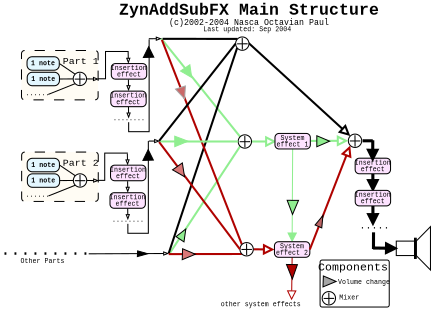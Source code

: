 <?xml version="1.0" encoding="UTF-8"?>
<dia:diagram xmlns:dia="http://www.lysator.liu.se/~alla/dia/">
  <dia:layer name="Background" visible="true">
    <dia:group>
      <dia:object type="Standard - Line" version="0" id="O0">
        <dia:attribute name="obj_pos">
          <dia:point val="52.525,16.751"/>
        </dia:attribute>
        <dia:attribute name="obj_bb">
          <dia:rectangle val="51.73,16.601;53.331,18.517"/>
        </dia:attribute>
        <dia:attribute name="conn_endpoints">
          <dia:point val="52.525,16.751"/>
          <dia:point val="52.531,18.364"/>
        </dia:attribute>
        <dia:attribute name="numcp">
          <dia:int val="1"/>
        </dia:attribute>
        <dia:attribute name="line_width">
          <dia:real val="0.3"/>
        </dia:attribute>
        <dia:attribute name="end_arrow">
          <dia:enum val="3"/>
        </dia:attribute>
        <dia:attribute name="end_arrow_length">
          <dia:real val="0.8"/>
        </dia:attribute>
        <dia:attribute name="end_arrow_width">
          <dia:real val="0.8"/>
        </dia:attribute>
      </dia:object>
      <dia:object type="Circuit - Speaker (European)" version="0" id="O1">
        <dia:attribute name="obj_pos">
          <dia:point val="54.803,21.894"/>
        </dia:attribute>
        <dia:attribute name="obj_bb">
          <dia:rectangle val="54.752,21.772;58.178,26.231"/>
        </dia:attribute>
        <dia:attribute name="elem_corner">
          <dia:point val="54.803,21.894"/>
        </dia:attribute>
        <dia:attribute name="elem_width">
          <dia:real val="3.325"/>
        </dia:attribute>
        <dia:attribute name="elem_height">
          <dia:real val="4.215"/>
        </dia:attribute>
        <dia:attribute name="show_background">
          <dia:boolean val="true"/>
        </dia:attribute>
        <dia:attribute name="flip_horizontal">
          <dia:boolean val="false"/>
        </dia:attribute>
        <dia:attribute name="flip_vertical">
          <dia:boolean val="false"/>
        </dia:attribute>
        <dia:attribute name="padding">
          <dia:real val="0.354"/>
        </dia:attribute>
      </dia:object>
      <dia:object type="Standard - Text" version="0" id="O2">
        <dia:attribute name="obj_pos">
          <dia:point val="40.253,2.901"/>
        </dia:attribute>
        <dia:attribute name="obj_bb">
          <dia:rectangle val="36.403,2.251;44.103,3.251"/>
        </dia:attribute>
        <dia:attribute name="text">
          <dia:composite type="text">
            <dia:attribute name="string">
              <dia:string>#Last updated: Sep 2004#</dia:string>
            </dia:attribute>
            <dia:attribute name="font">
              <dia:font family="courier new" style="0" name="Courier"/>
            </dia:attribute>
            <dia:attribute name="height">
              <dia:real val="0.8"/>
            </dia:attribute>
            <dia:attribute name="pos">
              <dia:point val="40.253,2.901"/>
            </dia:attribute>
            <dia:attribute name="color">
              <dia:color val="#000000"/>
            </dia:attribute>
            <dia:attribute name="alignment">
              <dia:enum val="1"/>
            </dia:attribute>
          </dia:composite>
        </dia:attribute>
      </dia:object>
      <dia:object type="Standard - Line" version="0" id="O3">
        <dia:attribute name="obj_pos">
          <dia:point val="52.531,19.876"/>
        </dia:attribute>
        <dia:attribute name="obj_bb">
          <dia:rectangle val="51.735,19.726;53.336,21.822"/>
        </dia:attribute>
        <dia:attribute name="conn_endpoints">
          <dia:point val="52.531,19.876"/>
          <dia:point val="52.535,21.67"/>
        </dia:attribute>
        <dia:attribute name="numcp">
          <dia:int val="1"/>
        </dia:attribute>
        <dia:attribute name="line_width">
          <dia:real val="0.3"/>
        </dia:attribute>
        <dia:attribute name="end_arrow">
          <dia:enum val="3"/>
        </dia:attribute>
        <dia:attribute name="end_arrow_length">
          <dia:real val="0.8"/>
        </dia:attribute>
        <dia:attribute name="end_arrow_width">
          <dia:real val="0.8"/>
        </dia:attribute>
      </dia:object>
      <dia:object type="Standard - Line" version="0" id="O4">
        <dia:attribute name="obj_pos">
          <dia:point val="44.727,14.341"/>
        </dia:attribute>
        <dia:attribute name="obj_bb">
          <dia:rectangle val="43.876,14.291;45.477,23.416"/>
        </dia:attribute>
        <dia:attribute name="conn_endpoints">
          <dia:point val="44.727,14.341"/>
          <dia:point val="44.676,23.361"/>
        </dia:attribute>
        <dia:attribute name="numcp">
          <dia:int val="1"/>
        </dia:attribute>
        <dia:attribute name="line_color">
          <dia:color val="#90ee90"/>
        </dia:attribute>
        <dia:attribute name="end_arrow">
          <dia:enum val="3"/>
        </dia:attribute>
        <dia:attribute name="end_arrow_length">
          <dia:real val="0.8"/>
        </dia:attribute>
        <dia:attribute name="end_arrow_width">
          <dia:real val="0.8"/>
        </dia:attribute>
      </dia:object>
      <dia:group>
        <dia:object type="Standard - Ellipse" version="0" id="O5">
          <dia:attribute name="obj_pos">
            <dia:point val="50.141,12.893"/>
          </dia:attribute>
          <dia:attribute name="obj_bb">
            <dia:rectangle val="50.091,12.843;51.491,14.243"/>
          </dia:attribute>
          <dia:attribute name="elem_corner">
            <dia:point val="50.141,12.893"/>
          </dia:attribute>
          <dia:attribute name="elem_width">
            <dia:real val="1.3"/>
          </dia:attribute>
          <dia:attribute name="elem_height">
            <dia:real val="1.3"/>
          </dia:attribute>
        </dia:object>
        <dia:object type="Standard - Line" version="0" id="O6">
          <dia:attribute name="obj_pos">
            <dia:point val="50.787,13.001"/>
          </dia:attribute>
          <dia:attribute name="obj_bb">
            <dia:rectangle val="50.736,12.95;50.847,14.159"/>
          </dia:attribute>
          <dia:attribute name="conn_endpoints">
            <dia:point val="50.787,13.001"/>
            <dia:point val="50.796,14.108"/>
          </dia:attribute>
          <dia:attribute name="numcp">
            <dia:int val="1"/>
          </dia:attribute>
        </dia:object>
        <dia:object type="Standard - Line" version="0" id="O7">
          <dia:attribute name="obj_pos">
            <dia:point val="51.309,13.56"/>
          </dia:attribute>
          <dia:attribute name="obj_bb">
            <dia:rectangle val="50.236,13.51;51.359,13.612"/>
          </dia:attribute>
          <dia:attribute name="conn_endpoints">
            <dia:point val="51.309,13.56"/>
            <dia:point val="50.286,13.562"/>
          </dia:attribute>
          <dia:attribute name="numcp">
            <dia:int val="1"/>
          </dia:attribute>
        </dia:object>
      </dia:group>
      <dia:object type="Standard - Text" version="0" id="O8">
        <dia:attribute name="obj_pos">
          <dia:point val="27.202,8.959"/>
        </dia:attribute>
        <dia:attribute name="obj_bb">
          <dia:rectangle val="27.202,8.309;27.202,9.309"/>
        </dia:attribute>
        <dia:attribute name="text">
          <dia:composite type="text">
            <dia:attribute name="string">
              <dia:string>##</dia:string>
            </dia:attribute>
            <dia:attribute name="font">
              <dia:font family="courier new" style="0" name="Courier"/>
            </dia:attribute>
            <dia:attribute name="height">
              <dia:real val="0.8"/>
            </dia:attribute>
            <dia:attribute name="pos">
              <dia:point val="27.202,8.959"/>
            </dia:attribute>
            <dia:attribute name="color">
              <dia:color val="#000000"/>
            </dia:attribute>
            <dia:attribute name="alignment">
              <dia:enum val="1"/>
            </dia:attribute>
          </dia:composite>
        </dia:attribute>
      </dia:object>
      <dia:object type="Standard - Text" version="0" id="O9">
        <dia:attribute name="obj_pos">
          <dia:point val="27.202,9.959"/>
        </dia:attribute>
        <dia:attribute name="obj_bb">
          <dia:rectangle val="27.202,9.309;27.202,10.309"/>
        </dia:attribute>
        <dia:attribute name="text">
          <dia:composite type="text">
            <dia:attribute name="string">
              <dia:string>##</dia:string>
            </dia:attribute>
            <dia:attribute name="font">
              <dia:font family="courier new" style="0" name="Courier"/>
            </dia:attribute>
            <dia:attribute name="height">
              <dia:real val="0.8"/>
            </dia:attribute>
            <dia:attribute name="pos">
              <dia:point val="27.202,9.959"/>
            </dia:attribute>
            <dia:attribute name="color">
              <dia:color val="#000000"/>
            </dia:attribute>
            <dia:attribute name="alignment">
              <dia:enum val="1"/>
            </dia:attribute>
          </dia:composite>
        </dia:attribute>
      </dia:object>
      <dia:object type="Standard - Line" version="0" id="O10">
        <dia:attribute name="obj_pos">
          <dia:point val="24.895,24.535"/>
        </dia:attribute>
        <dia:attribute name="obj_bb">
          <dia:rectangle val="24.844,24.203;32.778,24.803"/>
        </dia:attribute>
        <dia:attribute name="conn_endpoints">
          <dia:point val="24.895,24.535"/>
          <dia:point val="32.727,24.503"/>
        </dia:attribute>
        <dia:attribute name="numcp">
          <dia:int val="1"/>
        </dia:attribute>
        <dia:attribute name="end_arrow">
          <dia:enum val="12"/>
        </dia:attribute>
        <dia:attribute name="end_arrow_length">
          <dia:real val="0.4"/>
        </dia:attribute>
        <dia:attribute name="end_arrow_width">
          <dia:real val="0.3"/>
        </dia:attribute>
      </dia:object>
      <dia:group>
        <dia:object type="Standard - Text" version="0" id="O11">
          <dia:attribute name="obj_pos">
            <dia:point val="20.687,24.635"/>
          </dia:attribute>
          <dia:attribute name="obj_bb">
            <dia:rectangle val="16.862,23.135;24.512,25.535"/>
          </dia:attribute>
          <dia:attribute name="text">
            <dia:composite type="text">
              <dia:attribute name="string">
                <dia:string>#.........#</dia:string>
              </dia:attribute>
              <dia:attribute name="font">
                <dia:font family="courier new" style="0" name="Courier"/>
              </dia:attribute>
              <dia:attribute name="height">
                <dia:real val="2"/>
              </dia:attribute>
              <dia:attribute name="pos">
                <dia:point val="20.687,24.635"/>
              </dia:attribute>
              <dia:attribute name="color">
                <dia:color val="#000000"/>
              </dia:attribute>
              <dia:attribute name="alignment">
                <dia:enum val="1"/>
              </dia:attribute>
            </dia:composite>
          </dia:attribute>
        </dia:object>
        <dia:object type="Standard - Text" version="0" id="O12">
          <dia:attribute name="obj_pos">
            <dia:point val="20.406,25.43"/>
          </dia:attribute>
          <dia:attribute name="obj_bb">
            <dia:rectangle val="18.481,24.78;22.331,25.78"/>
          </dia:attribute>
          <dia:attribute name="text">
            <dia:composite type="text">
              <dia:attribute name="string">
                <dia:string>#Other Parts#</dia:string>
              </dia:attribute>
              <dia:attribute name="font">
                <dia:font family="courier new" style="0" name="Courier"/>
              </dia:attribute>
              <dia:attribute name="height">
                <dia:real val="0.8"/>
              </dia:attribute>
              <dia:attribute name="pos">
                <dia:point val="20.406,25.43"/>
              </dia:attribute>
              <dia:attribute name="color">
                <dia:color val="#000000"/>
              </dia:attribute>
              <dia:attribute name="alignment">
                <dia:enum val="1"/>
              </dia:attribute>
            </dia:composite>
          </dia:attribute>
        </dia:object>
      </dia:group>
      <dia:object type="Standard - Line" version="0" id="O13">
        <dia:attribute name="obj_pos">
          <dia:point val="40.443,4.037"/>
        </dia:attribute>
        <dia:attribute name="obj_bb">
          <dia:rectangle val="40.302,3.896;50.945,13.741"/>
        </dia:attribute>
        <dia:attribute name="conn_endpoints">
          <dia:point val="40.443,4.037"/>
          <dia:point val="50.331,13.084"/>
        </dia:attribute>
        <dia:attribute name="numcp">
          <dia:int val="1"/>
        </dia:attribute>
        <dia:attribute name="line_width">
          <dia:real val="0.2"/>
        </dia:attribute>
        <dia:attribute name="end_arrow">
          <dia:enum val="2"/>
        </dia:attribute>
        <dia:attribute name="end_arrow_length">
          <dia:real val="0.8"/>
        </dia:attribute>
        <dia:attribute name="end_arrow_width">
          <dia:real val="0.8"/>
        </dia:attribute>
      </dia:object>
      <dia:object type="Standard - Line" version="0" id="O14">
        <dia:attribute name="obj_pos">
          <dia:point val="40.729,13.614"/>
        </dia:attribute>
        <dia:attribute name="obj_bb">
          <dia:rectangle val="40.629,12.815;43.272,14.415"/>
        </dia:attribute>
        <dia:attribute name="conn_endpoints">
          <dia:point val="40.729,13.614"/>
          <dia:point val="43.171,13.615"/>
        </dia:attribute>
        <dia:attribute name="numcp">
          <dia:int val="1"/>
        </dia:attribute>
        <dia:attribute name="line_color">
          <dia:color val="#90ee90"/>
        </dia:attribute>
        <dia:attribute name="line_width">
          <dia:real val="0.2"/>
        </dia:attribute>
        <dia:attribute name="end_arrow">
          <dia:enum val="2"/>
        </dia:attribute>
        <dia:attribute name="end_arrow_length">
          <dia:real val="0.8"/>
        </dia:attribute>
        <dia:attribute name="end_arrow_width">
          <dia:real val="0.8"/>
        </dia:attribute>
      </dia:object>
      <dia:object type="Standard - Line" version="0" id="O15">
        <dia:attribute name="obj_pos">
          <dia:point val="40.901,24.092"/>
        </dia:attribute>
        <dia:attribute name="obj_bb">
          <dia:rectangle val="40.799,23.316;43.066,24.918"/>
        </dia:attribute>
        <dia:attribute name="conn_endpoints">
          <dia:point val="40.901,24.092"/>
          <dia:point val="42.957,24.117"/>
        </dia:attribute>
        <dia:attribute name="numcp">
          <dia:int val="1"/>
        </dia:attribute>
        <dia:attribute name="line_color">
          <dia:color val="#af0200"/>
        </dia:attribute>
        <dia:attribute name="line_width">
          <dia:real val="0.2"/>
        </dia:attribute>
        <dia:attribute name="end_arrow">
          <dia:enum val="2"/>
        </dia:attribute>
        <dia:attribute name="end_arrow_length">
          <dia:real val="0.8"/>
        </dia:attribute>
        <dia:attribute name="end_arrow_width">
          <dia:real val="0.8"/>
        </dia:attribute>
      </dia:object>
      <dia:object type="Standard - Polygon" version="0" id="O16">
        <dia:attribute name="obj_pos">
          <dia:point val="44.195,19.333"/>
        </dia:attribute>
        <dia:attribute name="obj_bb">
          <dia:rectangle val="44.195,19.333;45.298,20.702"/>
        </dia:attribute>
        <dia:attribute name="poly_points">
          <dia:point val="44.195,19.333"/>
          <dia:point val="45.298,19.337"/>
          <dia:point val="44.715,20.702"/>
        </dia:attribute>
        <dia:attribute name="line_width">
          <dia:real val="0"/>
        </dia:attribute>
        <dia:attribute name="inner_color">
          <dia:color val="#90ee90"/>
        </dia:attribute>
        <dia:attribute name="show_background">
          <dia:boolean val="true"/>
        </dia:attribute>
      </dia:object>
      <dia:object type="Standard - Line" version="0" id="O17">
        <dia:attribute name="obj_pos">
          <dia:point val="44.676,24.873"/>
        </dia:attribute>
        <dia:attribute name="obj_bb">
          <dia:rectangle val="43.822,24.823;45.423,29.112"/>
        </dia:attribute>
        <dia:attribute name="conn_endpoints">
          <dia:point val="44.676,24.873"/>
          <dia:point val="44.623,29.052"/>
        </dia:attribute>
        <dia:attribute name="numcp">
          <dia:int val="1"/>
        </dia:attribute>
        <dia:attribute name="line_color">
          <dia:color val="#af0200"/>
        </dia:attribute>
        <dia:attribute name="end_arrow">
          <dia:enum val="2"/>
        </dia:attribute>
        <dia:attribute name="end_arrow_length">
          <dia:real val="0.8"/>
        </dia:attribute>
        <dia:attribute name="end_arrow_width">
          <dia:real val="0.8"/>
        </dia:attribute>
      </dia:object>
      <dia:object type="Standard - Polygon" version="0" id="O18">
        <dia:attribute name="obj_pos">
          <dia:point val="44.128,25.57"/>
        </dia:attribute>
        <dia:attribute name="obj_bb">
          <dia:rectangle val="44.128,25.57;45.188,26.986"/>
        </dia:attribute>
        <dia:attribute name="poly_points">
          <dia:point val="44.128,25.57"/>
          <dia:point val="45.188,25.587"/>
          <dia:point val="44.696,26.986"/>
        </dia:attribute>
        <dia:attribute name="line_width">
          <dia:real val="0"/>
        </dia:attribute>
        <dia:attribute name="inner_color">
          <dia:color val="#af0200"/>
        </dia:attribute>
        <dia:attribute name="show_background">
          <dia:boolean val="true"/>
        </dia:attribute>
      </dia:object>
      <dia:group>
        <dia:object type="Standard - Box" version="0" id="O19">
          <dia:attribute name="obj_pos">
            <dia:point val="43.007,12.829"/>
          </dia:attribute>
          <dia:attribute name="obj_bb">
            <dia:rectangle val="42.957,12.779;46.496,14.391"/>
          </dia:attribute>
          <dia:attribute name="elem_corner">
            <dia:point val="43.007,12.829"/>
          </dia:attribute>
          <dia:attribute name="elem_width">
            <dia:real val="3.44"/>
          </dia:attribute>
          <dia:attribute name="elem_height">
            <dia:real val="1.512"/>
          </dia:attribute>
          <dia:attribute name="inner_color">
            <dia:color val="#fde2ff"/>
          </dia:attribute>
          <dia:attribute name="show_background">
            <dia:boolean val="true"/>
          </dia:attribute>
          <dia:attribute name="corner_radius">
            <dia:real val="0.4"/>
          </dia:attribute>
        </dia:object>
        <dia:object type="Standard - Text" version="0" id="O20">
          <dia:attribute name="obj_pos">
            <dia:point val="44.714,14.094"/>
          </dia:attribute>
          <dia:attribute name="obj_bb">
            <dia:rectangle val="43.314,13.444;46.114,14.444"/>
          </dia:attribute>
          <dia:attribute name="text">
            <dia:composite type="text">
              <dia:attribute name="string">
                <dia:string>#effect 1#</dia:string>
              </dia:attribute>
              <dia:attribute name="font">
                <dia:font family="courier new" style="0" name="Courier"/>
              </dia:attribute>
              <dia:attribute name="height">
                <dia:real val="0.8"/>
              </dia:attribute>
              <dia:attribute name="pos">
                <dia:point val="44.714,14.094"/>
              </dia:attribute>
              <dia:attribute name="color">
                <dia:color val="#000000"/>
              </dia:attribute>
              <dia:attribute name="alignment">
                <dia:enum val="1"/>
              </dia:attribute>
            </dia:composite>
          </dia:attribute>
        </dia:object>
        <dia:object type="Standard - Text" version="0" id="O21">
          <dia:attribute name="obj_pos">
            <dia:point val="44.714,13.457"/>
          </dia:attribute>
          <dia:attribute name="obj_bb">
            <dia:rectangle val="43.664,12.807;45.764,13.807"/>
          </dia:attribute>
          <dia:attribute name="text">
            <dia:composite type="text">
              <dia:attribute name="string">
                <dia:string>#System#</dia:string>
              </dia:attribute>
              <dia:attribute name="font">
                <dia:font family="courier new" style="0" name="Courier"/>
              </dia:attribute>
              <dia:attribute name="height">
                <dia:real val="0.8"/>
              </dia:attribute>
              <dia:attribute name="pos">
                <dia:point val="44.714,13.457"/>
              </dia:attribute>
              <dia:attribute name="color">
                <dia:color val="#000000"/>
              </dia:attribute>
              <dia:attribute name="alignment">
                <dia:enum val="1"/>
              </dia:attribute>
            </dia:composite>
          </dia:attribute>
        </dia:object>
      </dia:group>
      <dia:group>
        <dia:object type="Standard - Box" version="0" id="O22">
          <dia:attribute name="obj_pos">
            <dia:point val="42.957,23.361"/>
          </dia:attribute>
          <dia:attribute name="obj_bb">
            <dia:rectangle val="42.907,23.311;46.446,24.923"/>
          </dia:attribute>
          <dia:attribute name="elem_corner">
            <dia:point val="42.957,23.361"/>
          </dia:attribute>
          <dia:attribute name="elem_width">
            <dia:real val="3.44"/>
          </dia:attribute>
          <dia:attribute name="elem_height">
            <dia:real val="1.512"/>
          </dia:attribute>
          <dia:attribute name="inner_color">
            <dia:color val="#fde2ff"/>
          </dia:attribute>
          <dia:attribute name="show_background">
            <dia:boolean val="true"/>
          </dia:attribute>
          <dia:attribute name="corner_radius">
            <dia:real val="0.4"/>
          </dia:attribute>
        </dia:object>
        <dia:object type="Standard - Text" version="0" id="O23">
          <dia:attribute name="obj_pos">
            <dia:point val="44.664,24.626"/>
          </dia:attribute>
          <dia:attribute name="obj_bb">
            <dia:rectangle val="43.264,23.976;46.064,24.976"/>
          </dia:attribute>
          <dia:attribute name="text">
            <dia:composite type="text">
              <dia:attribute name="string">
                <dia:string>#effect 2#</dia:string>
              </dia:attribute>
              <dia:attribute name="font">
                <dia:font family="courier new" style="0" name="Courier"/>
              </dia:attribute>
              <dia:attribute name="height">
                <dia:real val="0.8"/>
              </dia:attribute>
              <dia:attribute name="pos">
                <dia:point val="44.664,24.626"/>
              </dia:attribute>
              <dia:attribute name="color">
                <dia:color val="#000000"/>
              </dia:attribute>
              <dia:attribute name="alignment">
                <dia:enum val="1"/>
              </dia:attribute>
            </dia:composite>
          </dia:attribute>
        </dia:object>
        <dia:object type="Standard - Text" version="0" id="O24">
          <dia:attribute name="obj_pos">
            <dia:point val="44.664,23.989"/>
          </dia:attribute>
          <dia:attribute name="obj_bb">
            <dia:rectangle val="43.614,23.339;45.714,24.339"/>
          </dia:attribute>
          <dia:attribute name="text">
            <dia:composite type="text">
              <dia:attribute name="string">
                <dia:string>#System#</dia:string>
              </dia:attribute>
              <dia:attribute name="font">
                <dia:font family="courier new" style="0" name="Courier"/>
              </dia:attribute>
              <dia:attribute name="height">
                <dia:real val="0.8"/>
              </dia:attribute>
              <dia:attribute name="pos">
                <dia:point val="44.664,23.989"/>
              </dia:attribute>
              <dia:attribute name="color">
                <dia:color val="#000000"/>
              </dia:attribute>
              <dia:attribute name="alignment">
                <dia:enum val="1"/>
              </dia:attribute>
            </dia:composite>
          </dia:attribute>
        </dia:object>
      </dia:group>
      <dia:group>
        <dia:object type="Standard - Box" version="0" id="O25">
          <dia:attribute name="obj_pos">
            <dia:point val="50.805,15.239"/>
          </dia:attribute>
          <dia:attribute name="obj_bb">
            <dia:rectangle val="50.755,15.189;54.295,16.801"/>
          </dia:attribute>
          <dia:attribute name="elem_corner">
            <dia:point val="50.805,15.239"/>
          </dia:attribute>
          <dia:attribute name="elem_width">
            <dia:real val="3.44"/>
          </dia:attribute>
          <dia:attribute name="elem_height">
            <dia:real val="1.512"/>
          </dia:attribute>
          <dia:attribute name="inner_color">
            <dia:color val="#fde2ff"/>
          </dia:attribute>
          <dia:attribute name="show_background">
            <dia:boolean val="true"/>
          </dia:attribute>
          <dia:attribute name="corner_radius">
            <dia:real val="0.4"/>
          </dia:attribute>
        </dia:object>
        <dia:object type="Standard - Text" version="0" id="O26">
          <dia:attribute name="obj_pos">
            <dia:point val="52.512,16.504"/>
          </dia:attribute>
          <dia:attribute name="obj_bb">
            <dia:rectangle val="51.462,15.854;53.562,16.854"/>
          </dia:attribute>
          <dia:attribute name="text">
            <dia:composite type="text">
              <dia:attribute name="string">
                <dia:string>#effect#</dia:string>
              </dia:attribute>
              <dia:attribute name="font">
                <dia:font family="courier new" style="0" name="Courier"/>
              </dia:attribute>
              <dia:attribute name="height">
                <dia:real val="0.8"/>
              </dia:attribute>
              <dia:attribute name="pos">
                <dia:point val="52.512,16.504"/>
              </dia:attribute>
              <dia:attribute name="color">
                <dia:color val="#000000"/>
              </dia:attribute>
              <dia:attribute name="alignment">
                <dia:enum val="1"/>
              </dia:attribute>
            </dia:composite>
          </dia:attribute>
        </dia:object>
        <dia:object type="Standard - Text" version="0" id="O27">
          <dia:attribute name="obj_pos">
            <dia:point val="52.512,15.868"/>
          </dia:attribute>
          <dia:attribute name="obj_bb">
            <dia:rectangle val="50.937,15.218;54.087,16.218"/>
          </dia:attribute>
          <dia:attribute name="text">
            <dia:composite type="text">
              <dia:attribute name="string">
                <dia:string>#Insertion#</dia:string>
              </dia:attribute>
              <dia:attribute name="font">
                <dia:font family="courier new" style="0" name="Courier"/>
              </dia:attribute>
              <dia:attribute name="height">
                <dia:real val="0.8"/>
              </dia:attribute>
              <dia:attribute name="pos">
                <dia:point val="52.512,15.868"/>
              </dia:attribute>
              <dia:attribute name="color">
                <dia:color val="#000000"/>
              </dia:attribute>
              <dia:attribute name="alignment">
                <dia:enum val="1"/>
              </dia:attribute>
            </dia:composite>
          </dia:attribute>
        </dia:object>
      </dia:group>
      <dia:object type="Standard - Text" version="0" id="O28">
        <dia:attribute name="obj_pos">
          <dia:point val="41.618,29.623"/>
        </dia:attribute>
        <dia:attribute name="obj_bb">
          <dia:rectangle val="38.118,28.974;45.118,29.974"/>
        </dia:attribute>
        <dia:attribute name="text">
          <dia:composite type="text">
            <dia:attribute name="string">
              <dia:string>#other system effects#</dia:string>
            </dia:attribute>
            <dia:attribute name="font">
              <dia:font family="courier new" style="0" name="Courier"/>
            </dia:attribute>
            <dia:attribute name="height">
              <dia:real val="0.8"/>
            </dia:attribute>
            <dia:attribute name="pos">
              <dia:point val="41.618,29.623"/>
            </dia:attribute>
            <dia:attribute name="color">
              <dia:color val="#000000"/>
            </dia:attribute>
            <dia:attribute name="alignment">
              <dia:enum val="1"/>
            </dia:attribute>
          </dia:composite>
        </dia:attribute>
      </dia:object>
      <dia:object type="Standard - Line" version="0" id="O29">
        <dia:attribute name="obj_pos">
          <dia:point val="46.511,13.557"/>
        </dia:attribute>
        <dia:attribute name="obj_bb">
          <dia:rectangle val="46.41,12.743;50.244,14.344"/>
        </dia:attribute>
        <dia:attribute name="conn_endpoints">
          <dia:point val="46.511,13.557"/>
          <dia:point val="50.141,13.543"/>
        </dia:attribute>
        <dia:attribute name="numcp">
          <dia:int val="1"/>
        </dia:attribute>
        <dia:attribute name="line_color">
          <dia:color val="#90ee90"/>
        </dia:attribute>
        <dia:attribute name="line_width">
          <dia:real val="0.2"/>
        </dia:attribute>
        <dia:attribute name="end_arrow">
          <dia:enum val="2"/>
        </dia:attribute>
        <dia:attribute name="end_arrow_length">
          <dia:real val="0.8"/>
        </dia:attribute>
        <dia:attribute name="end_arrow_width">
          <dia:real val="0.8"/>
        </dia:attribute>
      </dia:object>
      <dia:object type="Standard - Line" version="0" id="O30">
        <dia:attribute name="obj_pos">
          <dia:point val="46.396,24.117"/>
        </dia:attribute>
        <dia:attribute name="obj_bb">
          <dia:rectangle val="46.267,13.62;51.113,24.247"/>
        </dia:attribute>
        <dia:attribute name="conn_endpoints">
          <dia:point val="46.396,24.117"/>
          <dia:point val="50.331,14.003"/>
        </dia:attribute>
        <dia:attribute name="numcp">
          <dia:int val="1"/>
        </dia:attribute>
        <dia:attribute name="line_color">
          <dia:color val="#af0200"/>
        </dia:attribute>
        <dia:attribute name="line_width">
          <dia:real val="0.2"/>
        </dia:attribute>
        <dia:attribute name="end_arrow">
          <dia:enum val="2"/>
        </dia:attribute>
        <dia:attribute name="end_arrow_length">
          <dia:real val="0.8"/>
        </dia:attribute>
        <dia:attribute name="end_arrow_width">
          <dia:real val="0.8"/>
        </dia:attribute>
      </dia:object>
      <dia:object type="Standard - Polygon" version="0" id="O31">
        <dia:attribute name="obj_pos">
          <dia:point val="47.077,13.054"/>
        </dia:attribute>
        <dia:attribute name="obj_bb">
          <dia:rectangle val="47.076,13.054;48.314,14.123"/>
        </dia:attribute>
        <dia:attribute name="poly_points">
          <dia:point val="47.077,13.054"/>
          <dia:point val="48.314,13.584"/>
          <dia:point val="47.076,14.123"/>
        </dia:attribute>
        <dia:attribute name="line_width">
          <dia:real val="0"/>
        </dia:attribute>
        <dia:attribute name="inner_color">
          <dia:color val="#90ee90"/>
        </dia:attribute>
        <dia:attribute name="show_background">
          <dia:boolean val="true"/>
        </dia:attribute>
      </dia:object>
      <dia:object type="Standard - Polygon" version="0" id="O32">
        <dia:attribute name="obj_pos">
          <dia:point val="46.909,21.729"/>
        </dia:attribute>
        <dia:attribute name="obj_bb">
          <dia:rectangle val="46.909,20.808;47.674,22.016"/>
        </dia:attribute>
        <dia:attribute name="poly_points">
          <dia:point val="46.909,21.729"/>
          <dia:point val="47.674,20.808"/>
          <dia:point val="47.557,22.016"/>
        </dia:attribute>
        <dia:attribute name="line_width">
          <dia:real val="0"/>
        </dia:attribute>
        <dia:attribute name="inner_color">
          <dia:color val="#bb6464"/>
        </dia:attribute>
        <dia:attribute name="show_background">
          <dia:boolean val="true"/>
        </dia:attribute>
      </dia:object>
      <dia:object type="Standard - Line" version="0" id="O33">
        <dia:attribute name="obj_pos">
          <dia:point val="31.941,3.593"/>
        </dia:attribute>
        <dia:attribute name="obj_bb">
          <dia:rectangle val="31.801,3.453;39.76,13.294"/>
        </dia:attribute>
        <dia:attribute name="conn_endpoints">
          <dia:point val="31.941,3.593"/>
          <dia:point val="39.62,13.154"/>
        </dia:attribute>
        <dia:attribute name="numcp">
          <dia:int val="1"/>
        </dia:attribute>
        <dia:attribute name="line_color">
          <dia:color val="#90ee90"/>
        </dia:attribute>
        <dia:attribute name="line_width">
          <dia:real val="0.2"/>
        </dia:attribute>
      </dia:object>
      <dia:object type="Standard - Line" version="0" id="O34">
        <dia:attribute name="obj_pos">
          <dia:point val="39.62,14.073"/>
        </dia:attribute>
        <dia:attribute name="obj_bb">
          <dia:rectangle val="32.605,13.935;39.758,24.665"/>
        </dia:attribute>
        <dia:attribute name="conn_endpoints">
          <dia:point val="39.62,14.073"/>
          <dia:point val="32.743,24.526"/>
        </dia:attribute>
        <dia:attribute name="numcp">
          <dia:int val="1"/>
        </dia:attribute>
        <dia:attribute name="line_color">
          <dia:color val="#90ee90"/>
        </dia:attribute>
        <dia:attribute name="line_width">
          <dia:real val="0.2"/>
        </dia:attribute>
      </dia:object>
      <dia:object type="Standard - Line" version="0" id="O35">
        <dia:attribute name="obj_pos">
          <dia:point val="32.083,3.629"/>
        </dia:attribute>
        <dia:attribute name="obj_bb">
          <dia:rectangle val="31.983,3.528;39.469,3.738"/>
        </dia:attribute>
        <dia:attribute name="conn_endpoints">
          <dia:point val="32.083,3.629"/>
          <dia:point val="39.369,3.638"/>
        </dia:attribute>
        <dia:attribute name="numcp">
          <dia:int val="1"/>
        </dia:attribute>
        <dia:attribute name="line_width">
          <dia:real val="0.2"/>
        </dia:attribute>
      </dia:object>
      <dia:object type="Standard - Line" version="0" id="O36">
        <dia:attribute name="obj_pos">
          <dia:point val="32.672,24.491"/>
        </dia:attribute>
        <dia:attribute name="obj_bb">
          <dia:rectangle val="32.546,4.37;39.46,24.617"/>
        </dia:attribute>
        <dia:attribute name="conn_endpoints">
          <dia:point val="32.672,24.491"/>
          <dia:point val="39.334,4.496"/>
        </dia:attribute>
        <dia:attribute name="numcp">
          <dia:int val="1"/>
        </dia:attribute>
        <dia:attribute name="line_width">
          <dia:real val="0.2"/>
        </dia:attribute>
      </dia:object>
      <dia:object type="Standard - Line" version="0" id="O37">
        <dia:attribute name="obj_pos">
          <dia:point val="32.012,3.735"/>
        </dia:attribute>
        <dia:attribute name="obj_bb">
          <dia:rectangle val="31.883,3.605;39.92,23.762"/>
        </dia:attribute>
        <dia:attribute name="conn_endpoints">
          <dia:point val="32.012,3.735"/>
          <dia:point val="39.791,23.633"/>
        </dia:attribute>
        <dia:attribute name="numcp">
          <dia:int val="1"/>
        </dia:attribute>
        <dia:attribute name="line_color">
          <dia:color val="#af0200"/>
        </dia:attribute>
        <dia:attribute name="line_width">
          <dia:real val="0.2"/>
        </dia:attribute>
      </dia:object>
      <dia:object type="Standard - Line" version="0" id="O38">
        <dia:attribute name="obj_pos">
          <dia:point val="32.672,24.562"/>
        </dia:attribute>
        <dia:attribute name="obj_bb">
          <dia:rectangle val="32.572,24.452;39.891,24.662"/>
        </dia:attribute>
        <dia:attribute name="conn_endpoints">
          <dia:point val="32.672,24.562"/>
          <dia:point val="39.791,24.552"/>
        </dia:attribute>
        <dia:attribute name="numcp">
          <dia:int val="1"/>
        </dia:attribute>
        <dia:attribute name="line_color">
          <dia:color val="#af0200"/>
        </dia:attribute>
        <dia:attribute name="line_width">
          <dia:real val="0.2"/>
        </dia:attribute>
      </dia:object>
      <dia:group>
        <dia:object type="Standard - Ellipse" version="0" id="O39">
          <dia:attribute name="obj_pos">
            <dia:point val="39.179,3.447"/>
          </dia:attribute>
          <dia:attribute name="obj_bb">
            <dia:rectangle val="39.129,3.397;40.529,4.797"/>
          </dia:attribute>
          <dia:attribute name="elem_corner">
            <dia:point val="39.179,3.447"/>
          </dia:attribute>
          <dia:attribute name="elem_width">
            <dia:real val="1.3"/>
          </dia:attribute>
          <dia:attribute name="elem_height">
            <dia:real val="1.3"/>
          </dia:attribute>
        </dia:object>
        <dia:object type="Standard - Line" version="0" id="O40">
          <dia:attribute name="obj_pos">
            <dia:point val="39.825,3.555"/>
          </dia:attribute>
          <dia:attribute name="obj_bb">
            <dia:rectangle val="39.774,3.504;39.885,4.713"/>
          </dia:attribute>
          <dia:attribute name="conn_endpoints">
            <dia:point val="39.825,3.555"/>
            <dia:point val="39.834,4.662"/>
          </dia:attribute>
          <dia:attribute name="numcp">
            <dia:int val="1"/>
          </dia:attribute>
        </dia:object>
        <dia:object type="Standard - Line" version="0" id="O41">
          <dia:attribute name="obj_pos">
            <dia:point val="40.347,4.114"/>
          </dia:attribute>
          <dia:attribute name="obj_bb">
            <dia:rectangle val="39.274,4.064;40.397,4.166"/>
          </dia:attribute>
          <dia:attribute name="conn_endpoints">
            <dia:point val="40.347,4.114"/>
            <dia:point val="39.324,4.116"/>
          </dia:attribute>
          <dia:attribute name="numcp">
            <dia:int val="1"/>
          </dia:attribute>
        </dia:object>
      </dia:group>
      <dia:group>
        <dia:object type="Standard - Ellipse" version="0" id="O42">
          <dia:attribute name="obj_pos">
            <dia:point val="39.429,12.963"/>
          </dia:attribute>
          <dia:attribute name="obj_bb">
            <dia:rectangle val="39.379,12.914;40.779,14.313"/>
          </dia:attribute>
          <dia:attribute name="elem_corner">
            <dia:point val="39.429,12.963"/>
          </dia:attribute>
          <dia:attribute name="elem_width">
            <dia:real val="1.3"/>
          </dia:attribute>
          <dia:attribute name="elem_height">
            <dia:real val="1.3"/>
          </dia:attribute>
        </dia:object>
        <dia:object type="Standard - Line" version="0" id="O43">
          <dia:attribute name="obj_pos">
            <dia:point val="40.075,13.071"/>
          </dia:attribute>
          <dia:attribute name="obj_bb">
            <dia:rectangle val="40.025,13.02;40.135,14.229"/>
          </dia:attribute>
          <dia:attribute name="conn_endpoints">
            <dia:point val="40.075,13.071"/>
            <dia:point val="40.085,14.179"/>
          </dia:attribute>
          <dia:attribute name="numcp">
            <dia:int val="1"/>
          </dia:attribute>
        </dia:object>
        <dia:object type="Standard - Line" version="0" id="O44">
          <dia:attribute name="obj_pos">
            <dia:point val="40.597,13.631"/>
          </dia:attribute>
          <dia:attribute name="obj_bb">
            <dia:rectangle val="39.525,13.581;40.647,13.683"/>
          </dia:attribute>
          <dia:attribute name="conn_endpoints">
            <dia:point val="40.597,13.631"/>
            <dia:point val="39.575,13.633"/>
          </dia:attribute>
          <dia:attribute name="numcp">
            <dia:int val="1"/>
          </dia:attribute>
        </dia:object>
      </dia:group>
      <dia:group>
        <dia:object type="Standard - Ellipse" version="0" id="O45">
          <dia:attribute name="obj_pos">
            <dia:point val="39.6,23.442"/>
          </dia:attribute>
          <dia:attribute name="obj_bb">
            <dia:rectangle val="39.55,23.392;40.95,24.792"/>
          </dia:attribute>
          <dia:attribute name="elem_corner">
            <dia:point val="39.6,23.442"/>
          </dia:attribute>
          <dia:attribute name="elem_width">
            <dia:real val="1.3"/>
          </dia:attribute>
          <dia:attribute name="elem_height">
            <dia:real val="1.3"/>
          </dia:attribute>
        </dia:object>
        <dia:object type="Standard - Line" version="0" id="O46">
          <dia:attribute name="obj_pos">
            <dia:point val="40.246,23.55"/>
          </dia:attribute>
          <dia:attribute name="obj_bb">
            <dia:rectangle val="40.196,23.499;40.306,24.708"/>
          </dia:attribute>
          <dia:attribute name="conn_endpoints">
            <dia:point val="40.246,23.55"/>
            <dia:point val="40.256,24.657"/>
          </dia:attribute>
          <dia:attribute name="numcp">
            <dia:int val="1"/>
          </dia:attribute>
        </dia:object>
        <dia:object type="Standard - Line" version="0" id="O47">
          <dia:attribute name="obj_pos">
            <dia:point val="40.769,24.109"/>
          </dia:attribute>
          <dia:attribute name="obj_bb">
            <dia:rectangle val="39.696,24.059;40.819,24.161"/>
          </dia:attribute>
          <dia:attribute name="conn_endpoints">
            <dia:point val="40.769,24.109"/>
            <dia:point val="39.746,24.111"/>
          </dia:attribute>
          <dia:attribute name="numcp">
            <dia:int val="1"/>
          </dia:attribute>
        </dia:object>
      </dia:group>
      <dia:object type="Standard - Line" version="0" id="O48">
        <dia:attribute name="obj_pos">
          <dia:point val="31.794,13.61"/>
        </dia:attribute>
        <dia:attribute name="obj_bb">
          <dia:rectangle val="31.694,13.51;39.529,13.713"/>
        </dia:attribute>
        <dia:attribute name="conn_endpoints">
          <dia:point val="31.794,13.61"/>
          <dia:point val="39.429,13.614"/>
        </dia:attribute>
        <dia:attribute name="numcp">
          <dia:int val="1"/>
        </dia:attribute>
        <dia:attribute name="line_color">
          <dia:color val="#90ee90"/>
        </dia:attribute>
        <dia:attribute name="line_width">
          <dia:real val="0.2"/>
        </dia:attribute>
      </dia:object>
      <dia:object type="Standard - Line" version="0" id="O49">
        <dia:attribute name="obj_pos">
          <dia:point val="31.741,13.557"/>
        </dia:attribute>
        <dia:attribute name="obj_bb">
          <dia:rectangle val="31.601,3.957;39.319,13.698"/>
        </dia:attribute>
        <dia:attribute name="conn_endpoints">
          <dia:point val="31.741,13.557"/>
          <dia:point val="39.179,4.097"/>
        </dia:attribute>
        <dia:attribute name="numcp">
          <dia:int val="1"/>
        </dia:attribute>
        <dia:attribute name="line_width">
          <dia:real val="0.2"/>
        </dia:attribute>
      </dia:object>
      <dia:object type="Standard - Line" version="0" id="O50">
        <dia:attribute name="obj_pos">
          <dia:point val="31.741,13.663"/>
        </dia:attribute>
        <dia:attribute name="obj_bb">
          <dia:rectangle val="31.601,13.523;39.741,24.232"/>
        </dia:attribute>
        <dia:attribute name="conn_endpoints">
          <dia:point val="31.741,13.663"/>
          <dia:point val="39.6,24.092"/>
        </dia:attribute>
        <dia:attribute name="numcp">
          <dia:int val="1"/>
        </dia:attribute>
        <dia:attribute name="line_color">
          <dia:color val="#af0200"/>
        </dia:attribute>
        <dia:attribute name="line_width">
          <dia:real val="0.2"/>
        </dia:attribute>
      </dia:object>
      <dia:object type="Standard - Polygon" version="0" id="O51">
        <dia:attribute name="obj_pos">
          <dia:point val="34.001,15.696"/>
        </dia:attribute>
        <dia:attribute name="obj_bb">
          <dia:rectangle val="33.047,15.696;34.213,17.04"/>
        </dia:attribute>
        <dia:attribute name="poly_points">
          <dia:point val="34.001,15.696"/>
          <dia:point val="34.213,17.04"/>
          <dia:point val="33.047,16.368"/>
        </dia:attribute>
        <dia:attribute name="line_width">
          <dia:real val="0"/>
        </dia:attribute>
        <dia:attribute name="inner_color">
          <dia:color val="#da7777"/>
        </dia:attribute>
        <dia:attribute name="show_background">
          <dia:boolean val="true"/>
        </dia:attribute>
      </dia:object>
      <dia:object type="Standard - Polygon" version="0" id="O52">
        <dia:attribute name="obj_pos">
          <dia:point val="30.724,4.403"/>
        </dia:attribute>
        <dia:attribute name="obj_bb">
          <dia:rectangle val="30.128,4.291;31.303,5.499"/>
        </dia:attribute>
        <dia:attribute name="poly_points">
          <dia:point val="30.724,4.403"/>
          <dia:point val="31.224,5.412"/>
          <dia:point val="30.21,5.446"/>
        </dia:attribute>
        <dia:attribute name="inner_color">
          <dia:color val="#000000"/>
        </dia:attribute>
        <dia:attribute name="show_background">
          <dia:boolean val="true"/>
        </dia:attribute>
      </dia:object>
      <dia:object type="Standard - Polygon" version="0" id="O53">
        <dia:attribute name="obj_pos">
          <dia:point val="34.731,6.15"/>
        </dia:attribute>
        <dia:attribute name="obj_bb">
          <dia:rectangle val="33.725,6.064;34.972,7.482"/>
        </dia:attribute>
        <dia:attribute name="poly_points">
          <dia:point val="34.731,6.15"/>
          <dia:point val="34.908,7.387"/>
          <dia:point val="33.82,6.76"/>
        </dia:attribute>
        <dia:attribute name="line_color">
          <dia:color val="#90ee90"/>
        </dia:attribute>
        <dia:attribute name="inner_color">
          <dia:color val="#90ee90"/>
        </dia:attribute>
        <dia:attribute name="show_background">
          <dia:boolean val="true"/>
        </dia:attribute>
      </dia:object>
      <dia:object type="Standard - Polygon" version="0" id="O54">
        <dia:attribute name="obj_pos">
          <dia:point val="34.299,8.21"/>
        </dia:attribute>
        <dia:attribute name="obj_bb">
          <dia:rectangle val="33.335,8.21;34.299,9.473"/>
        </dia:attribute>
        <dia:attribute name="poly_points">
          <dia:point val="34.299,8.21"/>
          <dia:point val="34.219,9.473"/>
          <dia:point val="33.335,8.519"/>
        </dia:attribute>
        <dia:attribute name="line_color">
          <dia:color val="#a6a6a6"/>
        </dia:attribute>
        <dia:attribute name="line_width">
          <dia:real val="0"/>
        </dia:attribute>
        <dia:attribute name="inner_color">
          <dia:color val="#ca6969"/>
        </dia:attribute>
        <dia:attribute name="show_background">
          <dia:boolean val="true"/>
        </dia:attribute>
      </dia:object>
      <dia:object type="Standard - Polygon" version="0" id="O55">
        <dia:attribute name="obj_pos">
          <dia:point val="33.261,13.098"/>
        </dia:attribute>
        <dia:attribute name="obj_bb">
          <dia:rectangle val="33.211,13.025;34.673,14.191"/>
        </dia:attribute>
        <dia:attribute name="poly_points">
          <dia:point val="33.261,13.098"/>
          <dia:point val="34.538,13.585"/>
          <dia:point val="33.265,14.116"/>
        </dia:attribute>
        <dia:attribute name="line_color">
          <dia:color val="#90ee90"/>
        </dia:attribute>
        <dia:attribute name="inner_color">
          <dia:color val="#90ee90"/>
        </dia:attribute>
        <dia:attribute name="show_background">
          <dia:boolean val="true"/>
        </dia:attribute>
      </dia:object>
      <dia:object type="Standard - Polygon" version="0" id="O56">
        <dia:attribute name="obj_pos">
          <dia:point val="29.652,24.253"/>
        </dia:attribute>
        <dia:attribute name="obj_bb">
          <dia:rectangle val="29.574,24.188;30.813,24.87"/>
        </dia:attribute>
        <dia:attribute name="poly_points">
          <dia:point val="29.652,24.253"/>
          <dia:point val="30.627,24.528"/>
          <dia:point val="29.627,24.803"/>
        </dia:attribute>
        <dia:attribute name="inner_color">
          <dia:color val="#000000"/>
        </dia:attribute>
        <dia:attribute name="show_background">
          <dia:boolean val="true"/>
        </dia:attribute>
      </dia:object>
      <dia:object type="Standard - Polygon" version="0" id="O57">
        <dia:attribute name="obj_pos">
          <dia:point val="33.38,22.864"/>
        </dia:attribute>
        <dia:attribute name="obj_bb">
          <dia:rectangle val="33.38,22.125;34.337,23.373"/>
        </dia:attribute>
        <dia:attribute name="poly_points">
          <dia:point val="33.38,22.864"/>
          <dia:point val="34.337,22.125"/>
          <dia:point val="34.159,23.373"/>
        </dia:attribute>
        <dia:attribute name="line_width">
          <dia:real val="0"/>
        </dia:attribute>
        <dia:attribute name="inner_color">
          <dia:color val="#90ee90"/>
        </dia:attribute>
        <dia:attribute name="show_background">
          <dia:boolean val="true"/>
        </dia:attribute>
      </dia:object>
      <dia:object type="Standard - Polygon" version="0" id="O58">
        <dia:attribute name="obj_pos">
          <dia:point val="34.026,24.044"/>
        </dia:attribute>
        <dia:attribute name="obj_bb">
          <dia:rectangle val="33.99,24.044;35.263,25.105"/>
        </dia:attribute>
        <dia:attribute name="poly_points">
          <dia:point val="34.026,24.044"/>
          <dia:point val="35.263,24.575"/>
          <dia:point val="33.99,25.105"/>
        </dia:attribute>
        <dia:attribute name="line_width">
          <dia:real val="0"/>
        </dia:attribute>
        <dia:attribute name="inner_color">
          <dia:color val="#da7777"/>
        </dia:attribute>
        <dia:attribute name="show_background">
          <dia:boolean val="true"/>
        </dia:attribute>
      </dia:object>
      <dia:object type="Standard - Line" version="0" id="O59">
        <dia:attribute name="obj_pos">
          <dia:point val="52.518,13.496"/>
        </dia:attribute>
        <dia:attribute name="obj_bb">
          <dia:rectangle val="51.706,13.345;53.308,15.57"/>
        </dia:attribute>
        <dia:attribute name="conn_endpoints">
          <dia:point val="52.518,13.496"/>
          <dia:point val="52.507,15.416"/>
        </dia:attribute>
        <dia:attribute name="numcp">
          <dia:int val="1"/>
        </dia:attribute>
        <dia:attribute name="line_width">
          <dia:real val="0.3"/>
        </dia:attribute>
        <dia:attribute name="end_arrow">
          <dia:enum val="3"/>
        </dia:attribute>
        <dia:attribute name="end_arrow_length">
          <dia:real val="0.8"/>
        </dia:attribute>
        <dia:attribute name="end_arrow_width">
          <dia:real val="0.8"/>
        </dia:attribute>
      </dia:object>
      <dia:group>
        <dia:object type="Standard - Box" version="0" id="O60">
          <dia:attribute name="obj_pos">
            <dia:point val="50.811,18.364"/>
          </dia:attribute>
          <dia:attribute name="obj_bb">
            <dia:rectangle val="50.761,18.314;54.301,19.926"/>
          </dia:attribute>
          <dia:attribute name="elem_corner">
            <dia:point val="50.811,18.364"/>
          </dia:attribute>
          <dia:attribute name="elem_width">
            <dia:real val="3.44"/>
          </dia:attribute>
          <dia:attribute name="elem_height">
            <dia:real val="1.512"/>
          </dia:attribute>
          <dia:attribute name="inner_color">
            <dia:color val="#fde2ff"/>
          </dia:attribute>
          <dia:attribute name="show_background">
            <dia:boolean val="true"/>
          </dia:attribute>
          <dia:attribute name="corner_radius">
            <dia:real val="0.4"/>
          </dia:attribute>
        </dia:object>
        <dia:object type="Standard - Text" version="0" id="O61">
          <dia:attribute name="obj_pos">
            <dia:point val="52.518,19.629"/>
          </dia:attribute>
          <dia:attribute name="obj_bb">
            <dia:rectangle val="51.468,18.979;53.568,19.979"/>
          </dia:attribute>
          <dia:attribute name="text">
            <dia:composite type="text">
              <dia:attribute name="string">
                <dia:string>#effect#</dia:string>
              </dia:attribute>
              <dia:attribute name="font">
                <dia:font family="courier new" style="0" name="Courier"/>
              </dia:attribute>
              <dia:attribute name="height">
                <dia:real val="0.8"/>
              </dia:attribute>
              <dia:attribute name="pos">
                <dia:point val="52.518,19.629"/>
              </dia:attribute>
              <dia:attribute name="color">
                <dia:color val="#000000"/>
              </dia:attribute>
              <dia:attribute name="alignment">
                <dia:enum val="1"/>
              </dia:attribute>
            </dia:composite>
          </dia:attribute>
        </dia:object>
        <dia:object type="Standard - Text" version="0" id="O62">
          <dia:attribute name="obj_pos">
            <dia:point val="52.518,18.993"/>
          </dia:attribute>
          <dia:attribute name="obj_bb">
            <dia:rectangle val="50.943,18.343;54.093,19.343"/>
          </dia:attribute>
          <dia:attribute name="text">
            <dia:composite type="text">
              <dia:attribute name="string">
                <dia:string>#Insertion#</dia:string>
              </dia:attribute>
              <dia:attribute name="font">
                <dia:font family="courier new" style="0" name="Courier"/>
              </dia:attribute>
              <dia:attribute name="height">
                <dia:real val="0.8"/>
              </dia:attribute>
              <dia:attribute name="pos">
                <dia:point val="52.518,18.993"/>
              </dia:attribute>
              <dia:attribute name="color">
                <dia:color val="#000000"/>
              </dia:attribute>
              <dia:attribute name="alignment">
                <dia:enum val="1"/>
              </dia:attribute>
            </dia:composite>
          </dia:attribute>
        </dia:object>
      </dia:group>
      <dia:object type="Standard - Line" version="0" id="O63">
        <dia:attribute name="obj_pos">
          <dia:point val="52.535,23.97"/>
        </dia:attribute>
        <dia:attribute name="obj_bb">
          <dia:rectangle val="52.383,23.199;54.964,24.803"/>
        </dia:attribute>
        <dia:attribute name="conn_endpoints">
          <dia:point val="52.535,23.97"/>
          <dia:point val="54.803,24.002"/>
        </dia:attribute>
        <dia:attribute name="numcp">
          <dia:int val="1"/>
        </dia:attribute>
        <dia:attribute name="line_width">
          <dia:real val="0.3"/>
        </dia:attribute>
        <dia:attribute name="end_arrow">
          <dia:enum val="3"/>
        </dia:attribute>
        <dia:attribute name="end_arrow_length">
          <dia:real val="0.8"/>
        </dia:attribute>
        <dia:attribute name="end_arrow_width">
          <dia:real val="0.8"/>
        </dia:attribute>
        <dia:connections>
          <dia:connection handle="1" to="O1" connection="2"/>
        </dia:connections>
      </dia:object>
      <dia:object type="Standard - Text" version="0" id="O64">
        <dia:attribute name="obj_pos">
          <dia:point val="52.685,22.07"/>
        </dia:attribute>
        <dia:attribute name="obj_bb">
          <dia:rectangle val="51.31,21.12;54.06,22.57"/>
        </dia:attribute>
        <dia:attribute name="text">
          <dia:composite type="text">
            <dia:attribute name="string">
              <dia:string>#.....#</dia:string>
            </dia:attribute>
            <dia:attribute name="font">
              <dia:font family="courier new" style="0" name="Courier"/>
            </dia:attribute>
            <dia:attribute name="height">
              <dia:real val="1.2"/>
            </dia:attribute>
            <dia:attribute name="pos">
              <dia:point val="52.685,22.07"/>
            </dia:attribute>
            <dia:attribute name="color">
              <dia:color val="#000000"/>
            </dia:attribute>
            <dia:attribute name="alignment">
              <dia:enum val="1"/>
            </dia:attribute>
          </dia:composite>
        </dia:attribute>
      </dia:object>
      <dia:group>
        <dia:object type="Standard - Text" version="0" id="O65">
          <dia:attribute name="obj_pos">
            <dia:point val="40.483,2.284"/>
          </dia:attribute>
          <dia:attribute name="obj_bb">
            <dia:rectangle val="33.283,1.484;47.683,2.734"/>
          </dia:attribute>
          <dia:attribute name="text">
            <dia:composite type="text">
              <dia:attribute name="string">
                <dia:string>#(c)2002-2004 Nasca Octavian Paul#</dia:string>
              </dia:attribute>
              <dia:attribute name="font">
                <dia:font family="courier new" style="0" name="Courier"/>
              </dia:attribute>
              <dia:attribute name="height">
                <dia:real val="1"/>
              </dia:attribute>
              <dia:attribute name="pos">
                <dia:point val="40.483,2.284"/>
              </dia:attribute>
              <dia:attribute name="color">
                <dia:color val="#000000"/>
              </dia:attribute>
              <dia:attribute name="alignment">
                <dia:enum val="1"/>
              </dia:attribute>
            </dia:composite>
          </dia:attribute>
        </dia:object>
        <dia:object type="Standard - Text" version="0" id="O66">
          <dia:attribute name="obj_pos">
            <dia:point val="40.483,1.284"/>
          </dia:attribute>
          <dia:attribute name="obj_bb">
            <dia:rectangle val="29.433,-0.266;51.533,2.134"/>
          </dia:attribute>
          <dia:attribute name="text">
            <dia:composite type="text">
              <dia:attribute name="string">
                <dia:string>#ZynAddSubFX Main Structure#</dia:string>
              </dia:attribute>
              <dia:attribute name="font">
                <dia:font family="courier new" style="80" name="Courier-Bold"/>
              </dia:attribute>
              <dia:attribute name="height">
                <dia:real val="2"/>
              </dia:attribute>
              <dia:attribute name="pos">
                <dia:point val="40.483,1.284"/>
              </dia:attribute>
              <dia:attribute name="color">
                <dia:color val="#000000"/>
              </dia:attribute>
              <dia:attribute name="alignment">
                <dia:enum val="1"/>
              </dia:attribute>
            </dia:composite>
          </dia:attribute>
        </dia:object>
      </dia:group>
      <dia:group>
        <dia:object type="Standard - Line" version="0" id="O67">
          <dia:attribute name="obj_pos">
            <dia:point val="28.763,10.227"/>
          </dia:attribute>
          <dia:attribute name="obj_bb">
            <dia:rectangle val="28.479,10.177;29.081,11.441"/>
          </dia:attribute>
          <dia:attribute name="conn_endpoints">
            <dia:point val="28.763,10.227"/>
            <dia:point val="28.78,11.386"/>
          </dia:attribute>
          <dia:attribute name="numcp">
            <dia:int val="1"/>
          </dia:attribute>
          <dia:attribute name="end_arrow">
            <dia:enum val="12"/>
          </dia:attribute>
          <dia:attribute name="end_arrow_length">
            <dia:real val="0.4"/>
          </dia:attribute>
          <dia:attribute name="end_arrow_width">
            <dia:real val="0.3"/>
          </dia:attribute>
        </dia:object>
        <dia:object type="Standard - Line" version="0" id="O68">
          <dia:attribute name="obj_pos">
            <dia:point val="28.756,7.597"/>
          </dia:attribute>
          <dia:attribute name="obj_bb">
            <dia:rectangle val="28.469,7.546;29.07,8.78"/>
          </dia:attribute>
          <dia:attribute name="conn_endpoints">
            <dia:point val="28.756,7.597"/>
            <dia:point val="28.77,8.726"/>
          </dia:attribute>
          <dia:attribute name="numcp">
            <dia:int val="1"/>
          </dia:attribute>
          <dia:attribute name="end_arrow">
            <dia:enum val="12"/>
          </dia:attribute>
          <dia:attribute name="end_arrow_length">
            <dia:real val="0.4"/>
          </dia:attribute>
          <dia:attribute name="end_arrow_width">
            <dia:real val="0.3"/>
          </dia:attribute>
        </dia:object>
        <dia:object type="Standard - Line" version="0" id="O69">
          <dia:attribute name="obj_pos">
            <dia:point val="28.73,4.911"/>
          </dia:attribute>
          <dia:attribute name="obj_bb">
            <dia:rectangle val="28.455,4.86;29.057,6.118"/>
          </dia:attribute>
          <dia:attribute name="conn_endpoints">
            <dia:point val="28.73,4.911"/>
            <dia:point val="28.756,6.061"/>
          </dia:attribute>
          <dia:attribute name="numcp">
            <dia:int val="1"/>
          </dia:attribute>
          <dia:attribute name="end_arrow">
            <dia:enum val="12"/>
          </dia:attribute>
          <dia:attribute name="end_arrow_length">
            <dia:real val="0.4"/>
          </dia:attribute>
          <dia:attribute name="end_arrow_width">
            <dia:real val="0.3"/>
          </dia:attribute>
        </dia:object>
        <dia:object type="Standard - ZigZagLine" version="0" id="O70">
          <dia:attribute name="obj_pos">
            <dia:point val="25.805,7.514"/>
          </dia:attribute>
          <dia:attribute name="obj_bb">
            <dia:rectangle val="25.756,4.811;28.83,7.564"/>
          </dia:attribute>
          <dia:attribute name="orth_points">
            <dia:point val="25.805,7.514"/>
            <dia:point val="26.53,7.514"/>
            <dia:point val="26.53,4.861"/>
            <dia:point val="28.78,4.861"/>
          </dia:attribute>
          <dia:attribute name="orth_orient">
            <dia:enum val="0"/>
            <dia:enum val="1"/>
            <dia:enum val="0"/>
          </dia:attribute>
          <dia:attribute name="autorouting">
            <dia:boolean val="false"/>
          </dia:attribute>
        </dia:object>
        <dia:object type="Standard - ZigZagLine" version="0" id="O71">
          <dia:attribute name="obj_pos">
            <dia:point val="28.78,11.736"/>
          </dia:attribute>
          <dia:attribute name="obj_bb">
            <dia:rectangle val="28.73,3.638;30.821,12.709"/>
          </dia:attribute>
          <dia:attribute name="orth_points">
            <dia:point val="28.78,11.736"/>
            <dia:point val="28.78,12.659"/>
            <dia:point val="30.771,12.659"/>
            <dia:point val="30.771,3.688"/>
          </dia:attribute>
          <dia:attribute name="orth_orient">
            <dia:enum val="1"/>
            <dia:enum val="0"/>
            <dia:enum val="1"/>
          </dia:attribute>
          <dia:attribute name="autorouting">
            <dia:boolean val="false"/>
          </dia:attribute>
        </dia:object>
        <dia:object type="Standard - Text" version="0" id="O72">
          <dia:attribute name="obj_pos">
            <dia:point val="28.805,11.536"/>
          </dia:attribute>
          <dia:attribute name="obj_bb">
            <dia:rectangle val="27.405,10.886;30.205,11.886"/>
          </dia:attribute>
          <dia:attribute name="text">
            <dia:composite type="text">
              <dia:attribute name="string">
                <dia:string>#........#</dia:string>
              </dia:attribute>
              <dia:attribute name="font">
                <dia:font family="courier new" style="0" name="Courier"/>
              </dia:attribute>
              <dia:attribute name="height">
                <dia:real val="0.8"/>
              </dia:attribute>
              <dia:attribute name="pos">
                <dia:point val="28.805,11.536"/>
              </dia:attribute>
              <dia:attribute name="color">
                <dia:color val="#000000"/>
              </dia:attribute>
              <dia:attribute name="alignment">
                <dia:enum val="1"/>
              </dia:attribute>
            </dia:composite>
          </dia:attribute>
        </dia:object>
        <dia:group>
          <dia:object type="Standard - Box" version="0" id="O73">
            <dia:attribute name="obj_pos">
              <dia:point val="27.043,8.715"/>
            </dia:attribute>
            <dia:attribute name="obj_bb">
              <dia:rectangle val="26.993,8.665;30.533,10.277"/>
            </dia:attribute>
            <dia:attribute name="elem_corner">
              <dia:point val="27.043,8.715"/>
            </dia:attribute>
            <dia:attribute name="elem_width">
              <dia:real val="3.44"/>
            </dia:attribute>
            <dia:attribute name="elem_height">
              <dia:real val="1.512"/>
            </dia:attribute>
            <dia:attribute name="inner_color">
              <dia:color val="#fde2ff"/>
            </dia:attribute>
            <dia:attribute name="show_background">
              <dia:boolean val="true"/>
            </dia:attribute>
            <dia:attribute name="corner_radius">
              <dia:real val="0.4"/>
            </dia:attribute>
          </dia:object>
          <dia:object type="Standard - Text" version="0" id="O74">
            <dia:attribute name="obj_pos">
              <dia:point val="28.75,9.98"/>
            </dia:attribute>
            <dia:attribute name="obj_bb">
              <dia:rectangle val="27.7,9.33;29.8,10.33"/>
            </dia:attribute>
            <dia:attribute name="text">
              <dia:composite type="text">
                <dia:attribute name="string">
                  <dia:string>#effect#</dia:string>
                </dia:attribute>
                <dia:attribute name="font">
                  <dia:font family="courier new" style="0" name="Courier"/>
                </dia:attribute>
                <dia:attribute name="height">
                  <dia:real val="0.8"/>
                </dia:attribute>
                <dia:attribute name="pos">
                  <dia:point val="28.75,9.98"/>
                </dia:attribute>
                <dia:attribute name="color">
                  <dia:color val="#000000"/>
                </dia:attribute>
                <dia:attribute name="alignment">
                  <dia:enum val="1"/>
                </dia:attribute>
              </dia:composite>
            </dia:attribute>
          </dia:object>
          <dia:object type="Standard - Text" version="0" id="O75">
            <dia:attribute name="obj_pos">
              <dia:point val="28.75,9.343"/>
            </dia:attribute>
            <dia:attribute name="obj_bb">
              <dia:rectangle val="27.175,8.693;30.325,9.693"/>
            </dia:attribute>
            <dia:attribute name="text">
              <dia:composite type="text">
                <dia:attribute name="string">
                  <dia:string>#Insertion#</dia:string>
                </dia:attribute>
                <dia:attribute name="font">
                  <dia:font family="courier new" style="0" name="Courier"/>
                </dia:attribute>
                <dia:attribute name="height">
                  <dia:real val="0.8"/>
                </dia:attribute>
                <dia:attribute name="pos">
                  <dia:point val="28.75,9.343"/>
                </dia:attribute>
                <dia:attribute name="color">
                  <dia:color val="#000000"/>
                </dia:attribute>
                <dia:attribute name="alignment">
                  <dia:enum val="1"/>
                </dia:attribute>
              </dia:composite>
            </dia:attribute>
          </dia:object>
        </dia:group>
        <dia:group>
          <dia:object type="Standard - Box" version="0" id="O76">
            <dia:attribute name="obj_pos">
              <dia:point val="27.094,6.037"/>
            </dia:attribute>
            <dia:attribute name="obj_bb">
              <dia:rectangle val="27.044,5.987;30.584,7.599"/>
            </dia:attribute>
            <dia:attribute name="elem_corner">
              <dia:point val="27.094,6.037"/>
            </dia:attribute>
            <dia:attribute name="elem_width">
              <dia:real val="3.44"/>
            </dia:attribute>
            <dia:attribute name="elem_height">
              <dia:real val="1.512"/>
            </dia:attribute>
            <dia:attribute name="inner_color">
              <dia:color val="#fde2ff"/>
            </dia:attribute>
            <dia:attribute name="show_background">
              <dia:boolean val="true"/>
            </dia:attribute>
            <dia:attribute name="corner_radius">
              <dia:real val="0.4"/>
            </dia:attribute>
          </dia:object>
          <dia:object type="Standard - Text" version="0" id="O77">
            <dia:attribute name="obj_pos">
              <dia:point val="28.801,7.301"/>
            </dia:attribute>
            <dia:attribute name="obj_bb">
              <dia:rectangle val="27.751,6.651;29.851,7.651"/>
            </dia:attribute>
            <dia:attribute name="text">
              <dia:composite type="text">
                <dia:attribute name="string">
                  <dia:string>#effect#</dia:string>
                </dia:attribute>
                <dia:attribute name="font">
                  <dia:font family="courier new" style="0" name="Courier"/>
                </dia:attribute>
                <dia:attribute name="height">
                  <dia:real val="0.8"/>
                </dia:attribute>
                <dia:attribute name="pos">
                  <dia:point val="28.801,7.301"/>
                </dia:attribute>
                <dia:attribute name="color">
                  <dia:color val="#000000"/>
                </dia:attribute>
                <dia:attribute name="alignment">
                  <dia:enum val="1"/>
                </dia:attribute>
              </dia:composite>
            </dia:attribute>
          </dia:object>
          <dia:object type="Standard - Text" version="0" id="O78">
            <dia:attribute name="obj_pos">
              <dia:point val="28.801,6.665"/>
            </dia:attribute>
            <dia:attribute name="obj_bb">
              <dia:rectangle val="27.226,6.015;30.376,7.015"/>
            </dia:attribute>
            <dia:attribute name="text">
              <dia:composite type="text">
                <dia:attribute name="string">
                  <dia:string>#Insertion#</dia:string>
                </dia:attribute>
                <dia:attribute name="font">
                  <dia:font family="courier new" style="0" name="Courier"/>
                </dia:attribute>
                <dia:attribute name="height">
                  <dia:real val="0.8"/>
                </dia:attribute>
                <dia:attribute name="pos">
                  <dia:point val="28.801,6.665"/>
                </dia:attribute>
                <dia:attribute name="color">
                  <dia:color val="#000000"/>
                </dia:attribute>
                <dia:attribute name="alignment">
                  <dia:enum val="1"/>
                </dia:attribute>
              </dia:composite>
            </dia:attribute>
          </dia:object>
        </dia:group>
      </dia:group>
      <dia:object type="Standard - Line" version="0" id="O79">
        <dia:attribute name="obj_pos">
          <dia:point val="30.741,3.622"/>
        </dia:attribute>
        <dia:attribute name="obj_bb">
          <dia:rectangle val="30.69,3.313;32.062,3.914"/>
        </dia:attribute>
        <dia:attribute name="conn_endpoints">
          <dia:point val="30.741,3.622"/>
          <dia:point val="32.01,3.613"/>
        </dia:attribute>
        <dia:attribute name="numcp">
          <dia:int val="1"/>
        </dia:attribute>
        <dia:attribute name="end_arrow">
          <dia:enum val="12"/>
        </dia:attribute>
        <dia:attribute name="end_arrow_length">
          <dia:real val="0.4"/>
        </dia:attribute>
        <dia:attribute name="end_arrow_width">
          <dia:real val="0.3"/>
        </dia:attribute>
      </dia:object>
      <dia:object type="Standard - Line" version="0" id="O80">
        <dia:attribute name="obj_pos">
          <dia:point val="30.732,13.57"/>
        </dia:attribute>
        <dia:attribute name="obj_bb">
          <dia:rectangle val="30.681,13.275;31.898,13.875"/>
        </dia:attribute>
        <dia:attribute name="conn_endpoints">
          <dia:point val="30.732,13.57"/>
          <dia:point val="31.847,13.575"/>
        </dia:attribute>
        <dia:attribute name="numcp">
          <dia:int val="1"/>
        </dia:attribute>
        <dia:attribute name="end_arrow">
          <dia:enum val="12"/>
        </dia:attribute>
        <dia:attribute name="end_arrow_length">
          <dia:real val="0.4"/>
        </dia:attribute>
        <dia:attribute name="end_arrow_width">
          <dia:real val="0.3"/>
        </dia:attribute>
      </dia:object>
      <dia:object type="Standard - Line" version="0" id="O81">
        <dia:attribute name="obj_pos">
          <dia:point val="52.518,13.546"/>
        </dia:attribute>
        <dia:attribute name="obj_bb">
          <dia:rectangle val="51.379,13.393;52.668,13.697"/>
        </dia:attribute>
        <dia:attribute name="conn_endpoints">
          <dia:point val="52.518,13.546"/>
          <dia:point val="51.529,13.543"/>
        </dia:attribute>
        <dia:attribute name="numcp">
          <dia:int val="1"/>
        </dia:attribute>
        <dia:attribute name="line_width">
          <dia:real val="0.3"/>
        </dia:attribute>
      </dia:object>
      <dia:object type="Standard - Line" version="0" id="O82">
        <dia:attribute name="obj_pos">
          <dia:point val="52.585,24.07"/>
        </dia:attribute>
        <dia:attribute name="obj_bb">
          <dia:rectangle val="52.435,22.294;52.742,24.22"/>
        </dia:attribute>
        <dia:attribute name="conn_endpoints">
          <dia:point val="52.585,24.07"/>
          <dia:point val="52.592,22.445"/>
        </dia:attribute>
        <dia:attribute name="numcp">
          <dia:int val="1"/>
        </dia:attribute>
        <dia:attribute name="line_width">
          <dia:real val="0.3"/>
        </dia:attribute>
      </dia:object>
      <dia:group>
        <dia:object type="Standard - Line" version="0" id="O83">
          <dia:attribute name="obj_pos">
            <dia:point val="28.686,20.107"/>
          </dia:attribute>
          <dia:attribute name="obj_bb">
            <dia:rectangle val="28.402,20.056;29.004,21.321"/>
          </dia:attribute>
          <dia:attribute name="conn_endpoints">
            <dia:point val="28.686,20.107"/>
            <dia:point val="28.703,21.266"/>
          </dia:attribute>
          <dia:attribute name="numcp">
            <dia:int val="1"/>
          </dia:attribute>
          <dia:attribute name="end_arrow">
            <dia:enum val="12"/>
          </dia:attribute>
          <dia:attribute name="end_arrow_length">
            <dia:real val="0.4"/>
          </dia:attribute>
          <dia:attribute name="end_arrow_width">
            <dia:real val="0.3"/>
          </dia:attribute>
        </dia:object>
        <dia:object type="Standard - Line" version="0" id="O84">
          <dia:attribute name="obj_pos">
            <dia:point val="28.679,17.476"/>
          </dia:attribute>
          <dia:attribute name="obj_bb">
            <dia:rectangle val="28.392,17.426;28.994,18.66"/>
          </dia:attribute>
          <dia:attribute name="conn_endpoints">
            <dia:point val="28.679,17.476"/>
            <dia:point val="28.693,18.606"/>
          </dia:attribute>
          <dia:attribute name="numcp">
            <dia:int val="1"/>
          </dia:attribute>
          <dia:attribute name="end_arrow">
            <dia:enum val="12"/>
          </dia:attribute>
          <dia:attribute name="end_arrow_length">
            <dia:real val="0.4"/>
          </dia:attribute>
          <dia:attribute name="end_arrow_width">
            <dia:real val="0.3"/>
          </dia:attribute>
        </dia:object>
        <dia:object type="Standard - Line" version="0" id="O85">
          <dia:attribute name="obj_pos">
            <dia:point val="28.653,14.791"/>
          </dia:attribute>
          <dia:attribute name="obj_bb">
            <dia:rectangle val="28.378,14.74;28.98,15.998"/>
          </dia:attribute>
          <dia:attribute name="conn_endpoints">
            <dia:point val="28.653,14.791"/>
            <dia:point val="28.679,15.941"/>
          </dia:attribute>
          <dia:attribute name="numcp">
            <dia:int val="1"/>
          </dia:attribute>
          <dia:attribute name="end_arrow">
            <dia:enum val="12"/>
          </dia:attribute>
          <dia:attribute name="end_arrow_length">
            <dia:real val="0.4"/>
          </dia:attribute>
          <dia:attribute name="end_arrow_width">
            <dia:real val="0.3"/>
          </dia:attribute>
        </dia:object>
        <dia:object type="Standard - ZigZagLine" version="0" id="O86">
          <dia:attribute name="obj_pos">
            <dia:point val="25.729,17.393"/>
          </dia:attribute>
          <dia:attribute name="obj_bb">
            <dia:rectangle val="25.679,14.691;28.753,17.444"/>
          </dia:attribute>
          <dia:attribute name="orth_points">
            <dia:point val="25.729,17.393"/>
            <dia:point val="26.453,17.393"/>
            <dia:point val="26.453,14.741"/>
            <dia:point val="28.703,14.741"/>
          </dia:attribute>
          <dia:attribute name="orth_orient">
            <dia:enum val="0"/>
            <dia:enum val="1"/>
            <dia:enum val="0"/>
          </dia:attribute>
          <dia:attribute name="autorouting">
            <dia:boolean val="false"/>
          </dia:attribute>
        </dia:object>
        <dia:object type="Standard - ZigZagLine" version="0" id="O87">
          <dia:attribute name="obj_pos">
            <dia:point val="28.703,21.616"/>
          </dia:attribute>
          <dia:attribute name="obj_bb">
            <dia:rectangle val="28.653,13.517;30.744,22.588"/>
          </dia:attribute>
          <dia:attribute name="orth_points">
            <dia:point val="28.703,21.616"/>
            <dia:point val="28.703,22.538"/>
            <dia:point val="30.694,22.538"/>
            <dia:point val="30.694,13.567"/>
          </dia:attribute>
          <dia:attribute name="orth_orient">
            <dia:enum val="1"/>
            <dia:enum val="0"/>
            <dia:enum val="1"/>
          </dia:attribute>
          <dia:attribute name="autorouting">
            <dia:boolean val="false"/>
          </dia:attribute>
        </dia:object>
        <dia:object type="Standard - Text" version="0" id="O88">
          <dia:attribute name="obj_pos">
            <dia:point val="28.728,21.416"/>
          </dia:attribute>
          <dia:attribute name="obj_bb">
            <dia:rectangle val="27.328,20.766;30.128,21.766"/>
          </dia:attribute>
          <dia:attribute name="text">
            <dia:composite type="text">
              <dia:attribute name="string">
                <dia:string>#........#</dia:string>
              </dia:attribute>
              <dia:attribute name="font">
                <dia:font family="courier new" style="0" name="Courier"/>
              </dia:attribute>
              <dia:attribute name="height">
                <dia:real val="0.8"/>
              </dia:attribute>
              <dia:attribute name="pos">
                <dia:point val="28.728,21.416"/>
              </dia:attribute>
              <dia:attribute name="color">
                <dia:color val="#000000"/>
              </dia:attribute>
              <dia:attribute name="alignment">
                <dia:enum val="1"/>
              </dia:attribute>
            </dia:composite>
          </dia:attribute>
        </dia:object>
        <dia:group>
          <dia:object type="Standard - Box" version="0" id="O89">
            <dia:attribute name="obj_pos">
              <dia:point val="26.966,18.595"/>
            </dia:attribute>
            <dia:attribute name="obj_bb">
              <dia:rectangle val="26.916,18.545;30.456,20.157"/>
            </dia:attribute>
            <dia:attribute name="elem_corner">
              <dia:point val="26.966,18.595"/>
            </dia:attribute>
            <dia:attribute name="elem_width">
              <dia:real val="3.44"/>
            </dia:attribute>
            <dia:attribute name="elem_height">
              <dia:real val="1.512"/>
            </dia:attribute>
            <dia:attribute name="inner_color">
              <dia:color val="#fde2ff"/>
            </dia:attribute>
            <dia:attribute name="show_background">
              <dia:boolean val="true"/>
            </dia:attribute>
            <dia:attribute name="corner_radius">
              <dia:real val="0.4"/>
            </dia:attribute>
          </dia:object>
          <dia:object type="Standard - Text" version="0" id="O90">
            <dia:attribute name="obj_pos">
              <dia:point val="28.674,19.86"/>
            </dia:attribute>
            <dia:attribute name="obj_bb">
              <dia:rectangle val="27.623,19.21;29.724,20.21"/>
            </dia:attribute>
            <dia:attribute name="text">
              <dia:composite type="text">
                <dia:attribute name="string">
                  <dia:string>#effect#</dia:string>
                </dia:attribute>
                <dia:attribute name="font">
                  <dia:font family="courier new" style="0" name="Courier"/>
                </dia:attribute>
                <dia:attribute name="height">
                  <dia:real val="0.8"/>
                </dia:attribute>
                <dia:attribute name="pos">
                  <dia:point val="28.674,19.86"/>
                </dia:attribute>
                <dia:attribute name="color">
                  <dia:color val="#000000"/>
                </dia:attribute>
                <dia:attribute name="alignment">
                  <dia:enum val="1"/>
                </dia:attribute>
              </dia:composite>
            </dia:attribute>
          </dia:object>
          <dia:object type="Standard - Text" version="0" id="O91">
            <dia:attribute name="obj_pos">
              <dia:point val="28.674,19.223"/>
            </dia:attribute>
            <dia:attribute name="obj_bb">
              <dia:rectangle val="27.099,18.573;30.248,19.573"/>
            </dia:attribute>
            <dia:attribute name="text">
              <dia:composite type="text">
                <dia:attribute name="string">
                  <dia:string>#Insertion#</dia:string>
                </dia:attribute>
                <dia:attribute name="font">
                  <dia:font family="courier new" style="0" name="Courier"/>
                </dia:attribute>
                <dia:attribute name="height">
                  <dia:real val="0.8"/>
                </dia:attribute>
                <dia:attribute name="pos">
                  <dia:point val="28.674,19.223"/>
                </dia:attribute>
                <dia:attribute name="color">
                  <dia:color val="#000000"/>
                </dia:attribute>
                <dia:attribute name="alignment">
                  <dia:enum val="1"/>
                </dia:attribute>
              </dia:composite>
            </dia:attribute>
          </dia:object>
        </dia:group>
        <dia:group>
          <dia:object type="Standard - Box" version="0" id="O92">
            <dia:attribute name="obj_pos">
              <dia:point val="27.017,15.916"/>
            </dia:attribute>
            <dia:attribute name="obj_bb">
              <dia:rectangle val="26.967,15.866;30.507,17.479"/>
            </dia:attribute>
            <dia:attribute name="elem_corner">
              <dia:point val="27.017,15.916"/>
            </dia:attribute>
            <dia:attribute name="elem_width">
              <dia:real val="3.44"/>
            </dia:attribute>
            <dia:attribute name="elem_height">
              <dia:real val="1.512"/>
            </dia:attribute>
            <dia:attribute name="inner_color">
              <dia:color val="#fde2ff"/>
            </dia:attribute>
            <dia:attribute name="show_background">
              <dia:boolean val="true"/>
            </dia:attribute>
            <dia:attribute name="corner_radius">
              <dia:real val="0.4"/>
            </dia:attribute>
          </dia:object>
          <dia:object type="Standard - Text" version="0" id="O93">
            <dia:attribute name="obj_pos">
              <dia:point val="28.725,17.181"/>
            </dia:attribute>
            <dia:attribute name="obj_bb">
              <dia:rectangle val="27.675,16.531;29.775,17.531"/>
            </dia:attribute>
            <dia:attribute name="text">
              <dia:composite type="text">
                <dia:attribute name="string">
                  <dia:string>#effect#</dia:string>
                </dia:attribute>
                <dia:attribute name="font">
                  <dia:font family="courier new" style="0" name="Courier"/>
                </dia:attribute>
                <dia:attribute name="height">
                  <dia:real val="0.8"/>
                </dia:attribute>
                <dia:attribute name="pos">
                  <dia:point val="28.725,17.181"/>
                </dia:attribute>
                <dia:attribute name="color">
                  <dia:color val="#000000"/>
                </dia:attribute>
                <dia:attribute name="alignment">
                  <dia:enum val="1"/>
                </dia:attribute>
              </dia:composite>
            </dia:attribute>
          </dia:object>
          <dia:object type="Standard - Text" version="0" id="O94">
            <dia:attribute name="obj_pos">
              <dia:point val="28.725,16.545"/>
            </dia:attribute>
            <dia:attribute name="obj_bb">
              <dia:rectangle val="27.15,15.895;30.3,16.895"/>
            </dia:attribute>
            <dia:attribute name="text">
              <dia:composite type="text">
                <dia:attribute name="string">
                  <dia:string>#Insertion#</dia:string>
                </dia:attribute>
                <dia:attribute name="font">
                  <dia:font family="courier new" style="0" name="Courier"/>
                </dia:attribute>
                <dia:attribute name="height">
                  <dia:real val="0.8"/>
                </dia:attribute>
                <dia:attribute name="pos">
                  <dia:point val="28.725,16.545"/>
                </dia:attribute>
                <dia:attribute name="color">
                  <dia:color val="#000000"/>
                </dia:attribute>
                <dia:attribute name="alignment">
                  <dia:enum val="1"/>
                </dia:attribute>
              </dia:composite>
            </dia:attribute>
          </dia:object>
        </dia:group>
      </dia:group>
      <dia:object type="Standard - Polygon" version="0" id="O95">
        <dia:attribute name="obj_pos">
          <dia:point val="30.681,14.41"/>
        </dia:attribute>
        <dia:attribute name="obj_bb">
          <dia:rectangle val="30.085,14.297;31.259,15.506"/>
        </dia:attribute>
        <dia:attribute name="poly_points">
          <dia:point val="30.681,14.41"/>
          <dia:point val="31.18,15.418"/>
          <dia:point val="30.166,15.453"/>
        </dia:attribute>
        <dia:attribute name="inner_color">
          <dia:color val="#000000"/>
        </dia:attribute>
        <dia:attribute name="show_background">
          <dia:boolean val="true"/>
        </dia:attribute>
      </dia:object>
      <dia:group>
        <dia:object type="Standard - Box" version="0" id="O96">
          <dia:attribute name="obj_pos">
            <dia:point val="47.394,25.139"/>
          </dia:attribute>
          <dia:attribute name="obj_bb">
            <dia:rectangle val="47.358,25.104;54.154,29.746"/>
          </dia:attribute>
          <dia:attribute name="elem_corner">
            <dia:point val="47.394,25.139"/>
          </dia:attribute>
          <dia:attribute name="elem_width">
            <dia:real val="6.725"/>
          </dia:attribute>
          <dia:attribute name="elem_height">
            <dia:real val="4.572"/>
          </dia:attribute>
          <dia:attribute name="border_width">
            <dia:real val="0.07"/>
          </dia:attribute>
          <dia:attribute name="show_background">
            <dia:boolean val="true"/>
          </dia:attribute>
          <dia:attribute name="corner_radius">
            <dia:real val="0.2"/>
          </dia:attribute>
        </dia:object>
        <dia:object type="Standard - Text" version="0" id="O97">
          <dia:attribute name="obj_pos">
            <dia:point val="51.658,27.463"/>
          </dia:attribute>
          <dia:attribute name="obj_bb">
            <dia:rectangle val="49.383,26.813;53.933,27.813"/>
          </dia:attribute>
          <dia:attribute name="text">
            <dia:composite type="text">
              <dia:attribute name="string">
                <dia:string>#Volume change#</dia:string>
              </dia:attribute>
              <dia:attribute name="font">
                <dia:font family="courier new" style="0" name="Courier"/>
              </dia:attribute>
              <dia:attribute name="height">
                <dia:real val="0.8"/>
              </dia:attribute>
              <dia:attribute name="pos">
                <dia:point val="51.658,27.463"/>
              </dia:attribute>
              <dia:attribute name="color">
                <dia:color val="#000000"/>
              </dia:attribute>
              <dia:attribute name="alignment">
                <dia:enum val="1"/>
              </dia:attribute>
            </dia:composite>
          </dia:attribute>
        </dia:object>
        <dia:object type="Standard - Polygon" version="0" id="O98">
          <dia:attribute name="obj_pos">
            <dia:point val="47.714,26.69"/>
          </dia:attribute>
          <dia:attribute name="obj_bb">
            <dia:rectangle val="47.626,26.615;49.08,27.827"/>
          </dia:attribute>
          <dia:attribute name="poly_points">
            <dia:point val="47.714,26.69"/>
            <dia:point val="48.951,27.22"/>
            <dia:point val="47.678,27.75"/>
          </dia:attribute>
          <dia:attribute name="inner_color">
            <dia:color val="#a6a6a6"/>
          </dia:attribute>
          <dia:attribute name="show_background">
            <dia:boolean val="true"/>
          </dia:attribute>
        </dia:object>
        <dia:object type="Standard - Text" version="0" id="O99">
          <dia:attribute name="obj_pos">
            <dia:point val="50.584,26.169"/>
          </dia:attribute>
          <dia:attribute name="obj_bb">
            <dia:rectangle val="47.584,25.119;53.584,26.819"/>
          </dia:attribute>
          <dia:attribute name="text">
            <dia:composite type="text">
              <dia:attribute name="string">
                <dia:string>#Components#</dia:string>
              </dia:attribute>
              <dia:attribute name="font">
                <dia:font family="courier new" style="0" name="Courier"/>
              </dia:attribute>
              <dia:attribute name="height">
                <dia:real val="1.4"/>
              </dia:attribute>
              <dia:attribute name="pos">
                <dia:point val="50.584,26.169"/>
              </dia:attribute>
              <dia:attribute name="color">
                <dia:color val="#000000"/>
              </dia:attribute>
              <dia:attribute name="alignment">
                <dia:enum val="1"/>
              </dia:attribute>
            </dia:composite>
          </dia:attribute>
        </dia:object>
        <dia:group>
          <dia:object type="Standard - Ellipse" version="0" id="O100">
            <dia:attribute name="obj_pos">
              <dia:point val="47.598,28.204"/>
            </dia:attribute>
            <dia:attribute name="obj_bb">
              <dia:rectangle val="47.548,28.154;48.948,29.554"/>
            </dia:attribute>
            <dia:attribute name="elem_corner">
              <dia:point val="47.598,28.204"/>
            </dia:attribute>
            <dia:attribute name="elem_width">
              <dia:real val="1.3"/>
            </dia:attribute>
            <dia:attribute name="elem_height">
              <dia:real val="1.3"/>
            </dia:attribute>
          </dia:object>
          <dia:object type="Standard - Line" version="0" id="O101">
            <dia:attribute name="obj_pos">
              <dia:point val="48.244,28.311"/>
            </dia:attribute>
            <dia:attribute name="obj_bb">
              <dia:rectangle val="48.193,28.261;48.304,29.469"/>
            </dia:attribute>
            <dia:attribute name="conn_endpoints">
              <dia:point val="48.244,28.311"/>
              <dia:point val="48.253,29.419"/>
            </dia:attribute>
            <dia:attribute name="numcp">
              <dia:int val="1"/>
            </dia:attribute>
          </dia:object>
          <dia:object type="Standard - Line" version="0" id="O102">
            <dia:attribute name="obj_pos">
              <dia:point val="48.766,28.871"/>
            </dia:attribute>
            <dia:attribute name="obj_bb">
              <dia:rectangle val="47.693,28.821;48.816,28.923"/>
            </dia:attribute>
            <dia:attribute name="conn_endpoints">
              <dia:point val="48.766,28.871"/>
              <dia:point val="47.743,28.873"/>
            </dia:attribute>
            <dia:attribute name="numcp">
              <dia:int val="1"/>
            </dia:attribute>
          </dia:object>
        </dia:group>
        <dia:object type="Standard - Text" version="0" id="O103">
          <dia:attribute name="obj_pos">
            <dia:point val="50.233,28.974"/>
          </dia:attribute>
          <dia:attribute name="obj_bb">
            <dia:rectangle val="49.358,28.324;51.108,29.324"/>
          </dia:attribute>
          <dia:attribute name="text">
            <dia:composite type="text">
              <dia:attribute name="string">
                <dia:string>#Mixer#</dia:string>
              </dia:attribute>
              <dia:attribute name="font">
                <dia:font family="courier new" style="0" name="Courier"/>
              </dia:attribute>
              <dia:attribute name="height">
                <dia:real val="0.8"/>
              </dia:attribute>
              <dia:attribute name="pos">
                <dia:point val="50.233,28.974"/>
              </dia:attribute>
              <dia:attribute name="color">
                <dia:color val="#000000"/>
              </dia:attribute>
              <dia:attribute name="alignment">
                <dia:enum val="1"/>
              </dia:attribute>
            </dia:composite>
          </dia:attribute>
        </dia:object>
      </dia:group>
      <dia:group>
        <dia:object type="Standard - Box" version="0" id="O104">
          <dia:attribute name="obj_pos">
            <dia:point val="18.36,4.765"/>
          </dia:attribute>
          <dia:attribute name="obj_bb">
            <dia:rectangle val="18.31,4.715;25.86,9.615"/>
          </dia:attribute>
          <dia:attribute name="elem_corner">
            <dia:point val="18.36,4.765"/>
          </dia:attribute>
          <dia:attribute name="elem_width">
            <dia:real val="7.45"/>
          </dia:attribute>
          <dia:attribute name="elem_height">
            <dia:real val="4.8"/>
          </dia:attribute>
          <dia:attribute name="inner_color">
            <dia:color val="#fffcf4"/>
          </dia:attribute>
          <dia:attribute name="show_background">
            <dia:boolean val="true"/>
          </dia:attribute>
          <dia:attribute name="line_style">
            <dia:enum val="1"/>
          </dia:attribute>
          <dia:attribute name="corner_radius">
            <dia:real val="0.3"/>
          </dia:attribute>
        </dia:object>
        <dia:object type="Standard - Line" version="0" id="O105">
          <dia:attribute name="obj_pos">
            <dia:point val="22.052,7.537"/>
          </dia:attribute>
          <dia:attribute name="obj_bb">
            <dia:rectangle val="22.002,7.477;23.436,7.587"/>
          </dia:attribute>
          <dia:attribute name="conn_endpoints">
            <dia:point val="22.052,7.537"/>
            <dia:point val="23.386,7.527"/>
          </dia:attribute>
          <dia:attribute name="numcp">
            <dia:int val="1"/>
          </dia:attribute>
        </dia:object>
        <dia:object type="Standard - Line" version="0" id="O106">
          <dia:attribute name="obj_pos">
            <dia:point val="20.96,9.035"/>
          </dia:attribute>
          <dia:attribute name="obj_bb">
            <dia:rectangle val="20.895,7.922;23.641,9.1"/>
          </dia:attribute>
          <dia:attribute name="conn_endpoints">
            <dia:point val="20.96,9.035"/>
            <dia:point val="23.576,7.987"/>
          </dia:attribute>
          <dia:attribute name="numcp">
            <dia:int val="1"/>
          </dia:attribute>
        </dia:object>
        <dia:object type="Standard - Text" version="0" id="O107">
          <dia:attribute name="obj_pos">
            <dia:point val="19.91,9.115"/>
          </dia:attribute>
          <dia:attribute name="obj_bb">
            <dia:rectangle val="18.86,8.465;20.96,9.465"/>
          </dia:attribute>
          <dia:attribute name="text">
            <dia:composite type="text">
              <dia:attribute name="string">
                <dia:string>#......#</dia:string>
              </dia:attribute>
              <dia:attribute name="font">
                <dia:font family="courier new" style="0" name="Courier"/>
              </dia:attribute>
              <dia:attribute name="height">
                <dia:real val="0.8"/>
              </dia:attribute>
              <dia:attribute name="pos">
                <dia:point val="19.91,9.115"/>
              </dia:attribute>
              <dia:attribute name="color">
                <dia:color val="#000000"/>
              </dia:attribute>
              <dia:attribute name="alignment">
                <dia:enum val="1"/>
              </dia:attribute>
            </dia:composite>
          </dia:attribute>
        </dia:object>
        <dia:object type="Standard - Text" version="0" id="O108">
          <dia:attribute name="obj_pos">
            <dia:point val="24.116,6.087"/>
          </dia:attribute>
          <dia:attribute name="obj_bb">
            <dia:rectangle val="22.466,5.137;25.766,6.587"/>
          </dia:attribute>
          <dia:attribute name="text">
            <dia:composite type="text">
              <dia:attribute name="string">
                <dia:string>#Part 1#</dia:string>
              </dia:attribute>
              <dia:attribute name="font">
                <dia:font family="courier new" style="0" name="Courier"/>
              </dia:attribute>
              <dia:attribute name="height">
                <dia:real val="1.2"/>
              </dia:attribute>
              <dia:attribute name="pos">
                <dia:point val="24.116,6.087"/>
              </dia:attribute>
              <dia:attribute name="color">
                <dia:color val="#000000"/>
              </dia:attribute>
              <dia:attribute name="alignment">
                <dia:enum val="1"/>
              </dia:attribute>
            </dia:composite>
          </dia:attribute>
        </dia:object>
        <dia:object type="Standard - Line" version="0" id="O109">
          <dia:attribute name="obj_pos">
            <dia:point val="24.686,7.527"/>
          </dia:attribute>
          <dia:attribute name="obj_bb">
            <dia:rectangle val="24.635,7.242;25.955,7.843"/>
          </dia:attribute>
          <dia:attribute name="conn_endpoints">
            <dia:point val="24.686,7.527"/>
            <dia:point val="25.901,7.542"/>
          </dia:attribute>
          <dia:attribute name="numcp">
            <dia:int val="1"/>
          </dia:attribute>
          <dia:attribute name="end_arrow">
            <dia:enum val="12"/>
          </dia:attribute>
          <dia:attribute name="end_arrow_length">
            <dia:real val="0.4"/>
          </dia:attribute>
          <dia:attribute name="end_arrow_width">
            <dia:real val="0.3"/>
          </dia:attribute>
        </dia:object>
        <dia:object type="Standard - Line" version="0" id="O110">
          <dia:attribute name="obj_pos">
            <dia:point val="22.035,6.028"/>
          </dia:attribute>
          <dia:attribute name="obj_bb">
            <dia:rectangle val="21.965,5.958;23.646,7.137"/>
          </dia:attribute>
          <dia:attribute name="conn_endpoints">
            <dia:point val="22.035,6.028"/>
            <dia:point val="23.576,7.068"/>
          </dia:attribute>
          <dia:attribute name="numcp">
            <dia:int val="1"/>
          </dia:attribute>
        </dia:object>
        <dia:group>
          <dia:object type="Standard - Ellipse" version="0" id="O111">
            <dia:attribute name="obj_pos">
              <dia:point val="23.386,6.877"/>
            </dia:attribute>
            <dia:attribute name="obj_bb">
              <dia:rectangle val="23.336,6.827;24.736,8.227"/>
            </dia:attribute>
            <dia:attribute name="elem_corner">
              <dia:point val="23.386,6.877"/>
            </dia:attribute>
            <dia:attribute name="elem_width">
              <dia:real val="1.3"/>
            </dia:attribute>
            <dia:attribute name="elem_height">
              <dia:real val="1.3"/>
            </dia:attribute>
          </dia:object>
          <dia:object type="Standard - Line" version="0" id="O112">
            <dia:attribute name="obj_pos">
              <dia:point val="24.032,6.985"/>
            </dia:attribute>
            <dia:attribute name="obj_bb">
              <dia:rectangle val="23.982,6.934;24.092,8.143"/>
            </dia:attribute>
            <dia:attribute name="conn_endpoints">
              <dia:point val="24.032,6.985"/>
              <dia:point val="24.041,8.092"/>
            </dia:attribute>
            <dia:attribute name="numcp">
              <dia:int val="1"/>
            </dia:attribute>
          </dia:object>
          <dia:object type="Standard - Line" version="0" id="O113">
            <dia:attribute name="obj_pos">
              <dia:point val="24.554,7.544"/>
            </dia:attribute>
            <dia:attribute name="obj_bb">
              <dia:rectangle val="23.481,7.494;24.604,7.596"/>
            </dia:attribute>
            <dia:attribute name="conn_endpoints">
              <dia:point val="24.554,7.544"/>
              <dia:point val="23.531,7.546"/>
            </dia:attribute>
            <dia:attribute name="numcp">
              <dia:int val="1"/>
            </dia:attribute>
          </dia:object>
        </dia:group>
        <dia:group>
          <dia:object type="Standard - Box" version="0" id="O114">
            <dia:attribute name="obj_pos">
              <dia:point val="18.898,5.371"/>
            </dia:attribute>
            <dia:attribute name="obj_bb">
              <dia:rectangle val="18.848,5.321;22.084,6.734"/>
            </dia:attribute>
            <dia:attribute name="elem_corner">
              <dia:point val="18.898,5.371"/>
            </dia:attribute>
            <dia:attribute name="elem_width">
              <dia:real val="3.136"/>
            </dia:attribute>
            <dia:attribute name="elem_height">
              <dia:real val="1.312"/>
            </dia:attribute>
            <dia:attribute name="inner_color">
              <dia:color val="#e3f7ff"/>
            </dia:attribute>
            <dia:attribute name="show_background">
              <dia:boolean val="true"/>
            </dia:attribute>
            <dia:attribute name="corner_radius">
              <dia:real val="0.5"/>
            </dia:attribute>
          </dia:object>
          <dia:object type="Standard - Text" version="0" id="O115">
            <dia:attribute name="obj_pos">
              <dia:point val="20.448,6.209"/>
            </dia:attribute>
            <dia:attribute name="obj_bb">
              <dia:rectangle val="19.398,5.509;21.498,6.509"/>
            </dia:attribute>
            <dia:attribute name="text">
              <dia:composite type="text">
                <dia:attribute name="string">
                  <dia:string>#1 note#</dia:string>
                </dia:attribute>
                <dia:attribute name="font">
                  <dia:font family="courier new" style="80" name="Courier-Bold"/>
                </dia:attribute>
                <dia:attribute name="height">
                  <dia:real val="0.8"/>
                </dia:attribute>
                <dia:attribute name="pos">
                  <dia:point val="20.448,6.209"/>
                </dia:attribute>
                <dia:attribute name="color">
                  <dia:color val="#000000"/>
                </dia:attribute>
                <dia:attribute name="alignment">
                  <dia:enum val="1"/>
                </dia:attribute>
              </dia:composite>
            </dia:attribute>
          </dia:object>
        </dia:group>
        <dia:group>
          <dia:object type="Standard - Box" version="0" id="O116">
            <dia:attribute name="obj_pos">
              <dia:point val="18.916,6.88"/>
            </dia:attribute>
            <dia:attribute name="obj_bb">
              <dia:rectangle val="18.866,6.83;22.102,8.243"/>
            </dia:attribute>
            <dia:attribute name="elem_corner">
              <dia:point val="18.916,6.88"/>
            </dia:attribute>
            <dia:attribute name="elem_width">
              <dia:real val="3.136"/>
            </dia:attribute>
            <dia:attribute name="elem_height">
              <dia:real val="1.312"/>
            </dia:attribute>
            <dia:attribute name="inner_color">
              <dia:color val="#e3f7ff"/>
            </dia:attribute>
            <dia:attribute name="show_background">
              <dia:boolean val="true"/>
            </dia:attribute>
            <dia:attribute name="corner_radius">
              <dia:real val="0.5"/>
            </dia:attribute>
          </dia:object>
          <dia:object type="Standard - Text" version="0" id="O117">
            <dia:attribute name="obj_pos">
              <dia:point val="20.466,7.718"/>
            </dia:attribute>
            <dia:attribute name="obj_bb">
              <dia:rectangle val="19.416,7.018;21.516,8.018"/>
            </dia:attribute>
            <dia:attribute name="text">
              <dia:composite type="text">
                <dia:attribute name="string">
                  <dia:string>#1 note#</dia:string>
                </dia:attribute>
                <dia:attribute name="font">
                  <dia:font family="courier new" style="80" name="Courier-Bold"/>
                </dia:attribute>
                <dia:attribute name="height">
                  <dia:real val="0.8"/>
                </dia:attribute>
                <dia:attribute name="pos">
                  <dia:point val="20.466,7.718"/>
                </dia:attribute>
                <dia:attribute name="color">
                  <dia:color val="#000000"/>
                </dia:attribute>
                <dia:attribute name="alignment">
                  <dia:enum val="1"/>
                </dia:attribute>
              </dia:composite>
            </dia:attribute>
          </dia:object>
        </dia:group>
      </dia:group>
      <dia:group>
        <dia:object type="Standard - Box" version="0" id="O118">
          <dia:attribute name="obj_pos">
            <dia:point val="18.375,14.641"/>
          </dia:attribute>
          <dia:attribute name="obj_bb">
            <dia:rectangle val="18.326,14.591;25.875,19.491"/>
          </dia:attribute>
          <dia:attribute name="elem_corner">
            <dia:point val="18.375,14.641"/>
          </dia:attribute>
          <dia:attribute name="elem_width">
            <dia:real val="7.45"/>
          </dia:attribute>
          <dia:attribute name="elem_height">
            <dia:real val="4.8"/>
          </dia:attribute>
          <dia:attribute name="inner_color">
            <dia:color val="#fffcf4"/>
          </dia:attribute>
          <dia:attribute name="show_background">
            <dia:boolean val="true"/>
          </dia:attribute>
          <dia:attribute name="line_style">
            <dia:enum val="1"/>
          </dia:attribute>
          <dia:attribute name="corner_radius">
            <dia:real val="0.3"/>
          </dia:attribute>
        </dia:object>
        <dia:object type="Standard - Line" version="0" id="O119">
          <dia:attribute name="obj_pos">
            <dia:point val="22.068,17.413"/>
          </dia:attribute>
          <dia:attribute name="obj_bb">
            <dia:rectangle val="22.018,17.353;23.452,17.463"/>
          </dia:attribute>
          <dia:attribute name="conn_endpoints">
            <dia:point val="22.068,17.413"/>
            <dia:point val="23.402,17.403"/>
          </dia:attribute>
          <dia:attribute name="numcp">
            <dia:int val="1"/>
          </dia:attribute>
        </dia:object>
        <dia:object type="Standard - Line" version="0" id="O120">
          <dia:attribute name="obj_pos">
            <dia:point val="20.976,18.911"/>
          </dia:attribute>
          <dia:attribute name="obj_bb">
            <dia:rectangle val="20.911,17.798;23.657,18.976"/>
          </dia:attribute>
          <dia:attribute name="conn_endpoints">
            <dia:point val="20.976,18.911"/>
            <dia:point val="23.592,17.863"/>
          </dia:attribute>
          <dia:attribute name="numcp">
            <dia:int val="1"/>
          </dia:attribute>
        </dia:object>
        <dia:object type="Standard - Text" version="0" id="O121">
          <dia:attribute name="obj_pos">
            <dia:point val="19.925,18.991"/>
          </dia:attribute>
          <dia:attribute name="obj_bb">
            <dia:rectangle val="18.875,18.341;20.976,19.341"/>
          </dia:attribute>
          <dia:attribute name="text">
            <dia:composite type="text">
              <dia:attribute name="string">
                <dia:string>#......#</dia:string>
              </dia:attribute>
              <dia:attribute name="font">
                <dia:font family="courier new" style="0" name="Courier"/>
              </dia:attribute>
              <dia:attribute name="height">
                <dia:real val="0.8"/>
              </dia:attribute>
              <dia:attribute name="pos">
                <dia:point val="19.925,18.991"/>
              </dia:attribute>
              <dia:attribute name="color">
                <dia:color val="#000000"/>
              </dia:attribute>
              <dia:attribute name="alignment">
                <dia:enum val="1"/>
              </dia:attribute>
            </dia:composite>
          </dia:attribute>
        </dia:object>
        <dia:object type="Standard - Text" version="0" id="O122">
          <dia:attribute name="obj_pos">
            <dia:point val="24.131,15.964"/>
          </dia:attribute>
          <dia:attribute name="obj_bb">
            <dia:rectangle val="22.481,15.014;25.781,16.464"/>
          </dia:attribute>
          <dia:attribute name="text">
            <dia:composite type="text">
              <dia:attribute name="string">
                <dia:string>#Part 2#</dia:string>
              </dia:attribute>
              <dia:attribute name="font">
                <dia:font family="courier new" style="0" name="Courier"/>
              </dia:attribute>
              <dia:attribute name="height">
                <dia:real val="1.2"/>
              </dia:attribute>
              <dia:attribute name="pos">
                <dia:point val="24.131,15.964"/>
              </dia:attribute>
              <dia:attribute name="color">
                <dia:color val="#000000"/>
              </dia:attribute>
              <dia:attribute name="alignment">
                <dia:enum val="1"/>
              </dia:attribute>
            </dia:composite>
          </dia:attribute>
        </dia:object>
        <dia:object type="Standard - Line" version="0" id="O123">
          <dia:attribute name="obj_pos">
            <dia:point val="24.702,17.403"/>
          </dia:attribute>
          <dia:attribute name="obj_bb">
            <dia:rectangle val="24.651,17.118;25.97,17.719"/>
          </dia:attribute>
          <dia:attribute name="conn_endpoints">
            <dia:point val="24.702,17.403"/>
            <dia:point val="25.917,17.418"/>
          </dia:attribute>
          <dia:attribute name="numcp">
            <dia:int val="1"/>
          </dia:attribute>
          <dia:attribute name="end_arrow">
            <dia:enum val="12"/>
          </dia:attribute>
          <dia:attribute name="end_arrow_length">
            <dia:real val="0.4"/>
          </dia:attribute>
          <dia:attribute name="end_arrow_width">
            <dia:real val="0.3"/>
          </dia:attribute>
        </dia:object>
        <dia:object type="Standard - Line" version="0" id="O124">
          <dia:attribute name="obj_pos">
            <dia:point val="22.05,15.904"/>
          </dia:attribute>
          <dia:attribute name="obj_bb">
            <dia:rectangle val="21.981,15.834;23.661,17.013"/>
          </dia:attribute>
          <dia:attribute name="conn_endpoints">
            <dia:point val="22.05,15.904"/>
            <dia:point val="23.592,16.944"/>
          </dia:attribute>
          <dia:attribute name="numcp">
            <dia:int val="1"/>
          </dia:attribute>
        </dia:object>
        <dia:group>
          <dia:object type="Standard - Ellipse" version="0" id="O125">
            <dia:attribute name="obj_pos">
              <dia:point val="23.402,16.753"/>
            </dia:attribute>
            <dia:attribute name="obj_bb">
              <dia:rectangle val="23.352,16.703;24.752,18.103"/>
            </dia:attribute>
            <dia:attribute name="elem_corner">
              <dia:point val="23.402,16.753"/>
            </dia:attribute>
            <dia:attribute name="elem_width">
              <dia:real val="1.3"/>
            </dia:attribute>
            <dia:attribute name="elem_height">
              <dia:real val="1.3"/>
            </dia:attribute>
          </dia:object>
          <dia:object type="Standard - Line" version="0" id="O126">
            <dia:attribute name="obj_pos">
              <dia:point val="24.047,16.861"/>
            </dia:attribute>
            <dia:attribute name="obj_bb">
              <dia:rectangle val="23.997,16.811;24.107,18.019"/>
            </dia:attribute>
            <dia:attribute name="conn_endpoints">
              <dia:point val="24.047,16.861"/>
              <dia:point val="24.057,17.969"/>
            </dia:attribute>
            <dia:attribute name="numcp">
              <dia:int val="1"/>
            </dia:attribute>
          </dia:object>
          <dia:object type="Standard - Line" version="0" id="O127">
            <dia:attribute name="obj_pos">
              <dia:point val="24.57,17.421"/>
            </dia:attribute>
            <dia:attribute name="obj_bb">
              <dia:rectangle val="23.497,17.37;24.62,17.473"/>
            </dia:attribute>
            <dia:attribute name="conn_endpoints">
              <dia:point val="24.57,17.421"/>
              <dia:point val="23.547,17.422"/>
            </dia:attribute>
            <dia:attribute name="numcp">
              <dia:int val="1"/>
            </dia:attribute>
          </dia:object>
        </dia:group>
        <dia:group>
          <dia:object type="Standard - Box" version="0" id="O128">
            <dia:attribute name="obj_pos">
              <dia:point val="18.914,15.248"/>
            </dia:attribute>
            <dia:attribute name="obj_bb">
              <dia:rectangle val="18.864,15.198;22.1,16.61"/>
            </dia:attribute>
            <dia:attribute name="elem_corner">
              <dia:point val="18.914,15.248"/>
            </dia:attribute>
            <dia:attribute name="elem_width">
              <dia:real val="3.136"/>
            </dia:attribute>
            <dia:attribute name="elem_height">
              <dia:real val="1.312"/>
            </dia:attribute>
            <dia:attribute name="inner_color">
              <dia:color val="#e3f7ff"/>
            </dia:attribute>
            <dia:attribute name="show_background">
              <dia:boolean val="true"/>
            </dia:attribute>
            <dia:attribute name="corner_radius">
              <dia:real val="0.5"/>
            </dia:attribute>
          </dia:object>
          <dia:object type="Standard - Text" version="0" id="O129">
            <dia:attribute name="obj_pos">
              <dia:point val="20.464,16.085"/>
            </dia:attribute>
            <dia:attribute name="obj_bb">
              <dia:rectangle val="19.414,15.385;21.514,16.385"/>
            </dia:attribute>
            <dia:attribute name="text">
              <dia:composite type="text">
                <dia:attribute name="string">
                  <dia:string>#1 note#</dia:string>
                </dia:attribute>
                <dia:attribute name="font">
                  <dia:font family="courier new" style="80" name="Courier-Bold"/>
                </dia:attribute>
                <dia:attribute name="height">
                  <dia:real val="0.8"/>
                </dia:attribute>
                <dia:attribute name="pos">
                  <dia:point val="20.464,16.085"/>
                </dia:attribute>
                <dia:attribute name="color">
                  <dia:color val="#000000"/>
                </dia:attribute>
                <dia:attribute name="alignment">
                  <dia:enum val="1"/>
                </dia:attribute>
              </dia:composite>
            </dia:attribute>
          </dia:object>
        </dia:group>
        <dia:group>
          <dia:object type="Standard - Box" version="0" id="O130">
            <dia:attribute name="obj_pos">
              <dia:point val="18.932,16.756"/>
            </dia:attribute>
            <dia:attribute name="obj_bb">
              <dia:rectangle val="18.882,16.706;22.118,18.119"/>
            </dia:attribute>
            <dia:attribute name="elem_corner">
              <dia:point val="18.932,16.756"/>
            </dia:attribute>
            <dia:attribute name="elem_width">
              <dia:real val="3.136"/>
            </dia:attribute>
            <dia:attribute name="elem_height">
              <dia:real val="1.312"/>
            </dia:attribute>
            <dia:attribute name="inner_color">
              <dia:color val="#e3f7ff"/>
            </dia:attribute>
            <dia:attribute name="show_background">
              <dia:boolean val="true"/>
            </dia:attribute>
            <dia:attribute name="corner_radius">
              <dia:real val="0.5"/>
            </dia:attribute>
          </dia:object>
          <dia:object type="Standard - Text" version="0" id="O131">
            <dia:attribute name="obj_pos">
              <dia:point val="20.482,17.594"/>
            </dia:attribute>
            <dia:attribute name="obj_bb">
              <dia:rectangle val="19.432,16.894;21.532,17.894"/>
            </dia:attribute>
            <dia:attribute name="text">
              <dia:composite type="text">
                <dia:attribute name="string">
                  <dia:string>#1 note#</dia:string>
                </dia:attribute>
                <dia:attribute name="font">
                  <dia:font family="courier new" style="80" name="Courier-Bold"/>
                </dia:attribute>
                <dia:attribute name="height">
                  <dia:real val="0.8"/>
                </dia:attribute>
                <dia:attribute name="pos">
                  <dia:point val="20.482,17.594"/>
                </dia:attribute>
                <dia:attribute name="color">
                  <dia:color val="#000000"/>
                </dia:attribute>
                <dia:attribute name="alignment">
                  <dia:enum val="1"/>
                </dia:attribute>
              </dia:composite>
            </dia:attribute>
          </dia:object>
        </dia:group>
      </dia:group>
    </dia:group>
  </dia:layer>
</dia:diagram>
